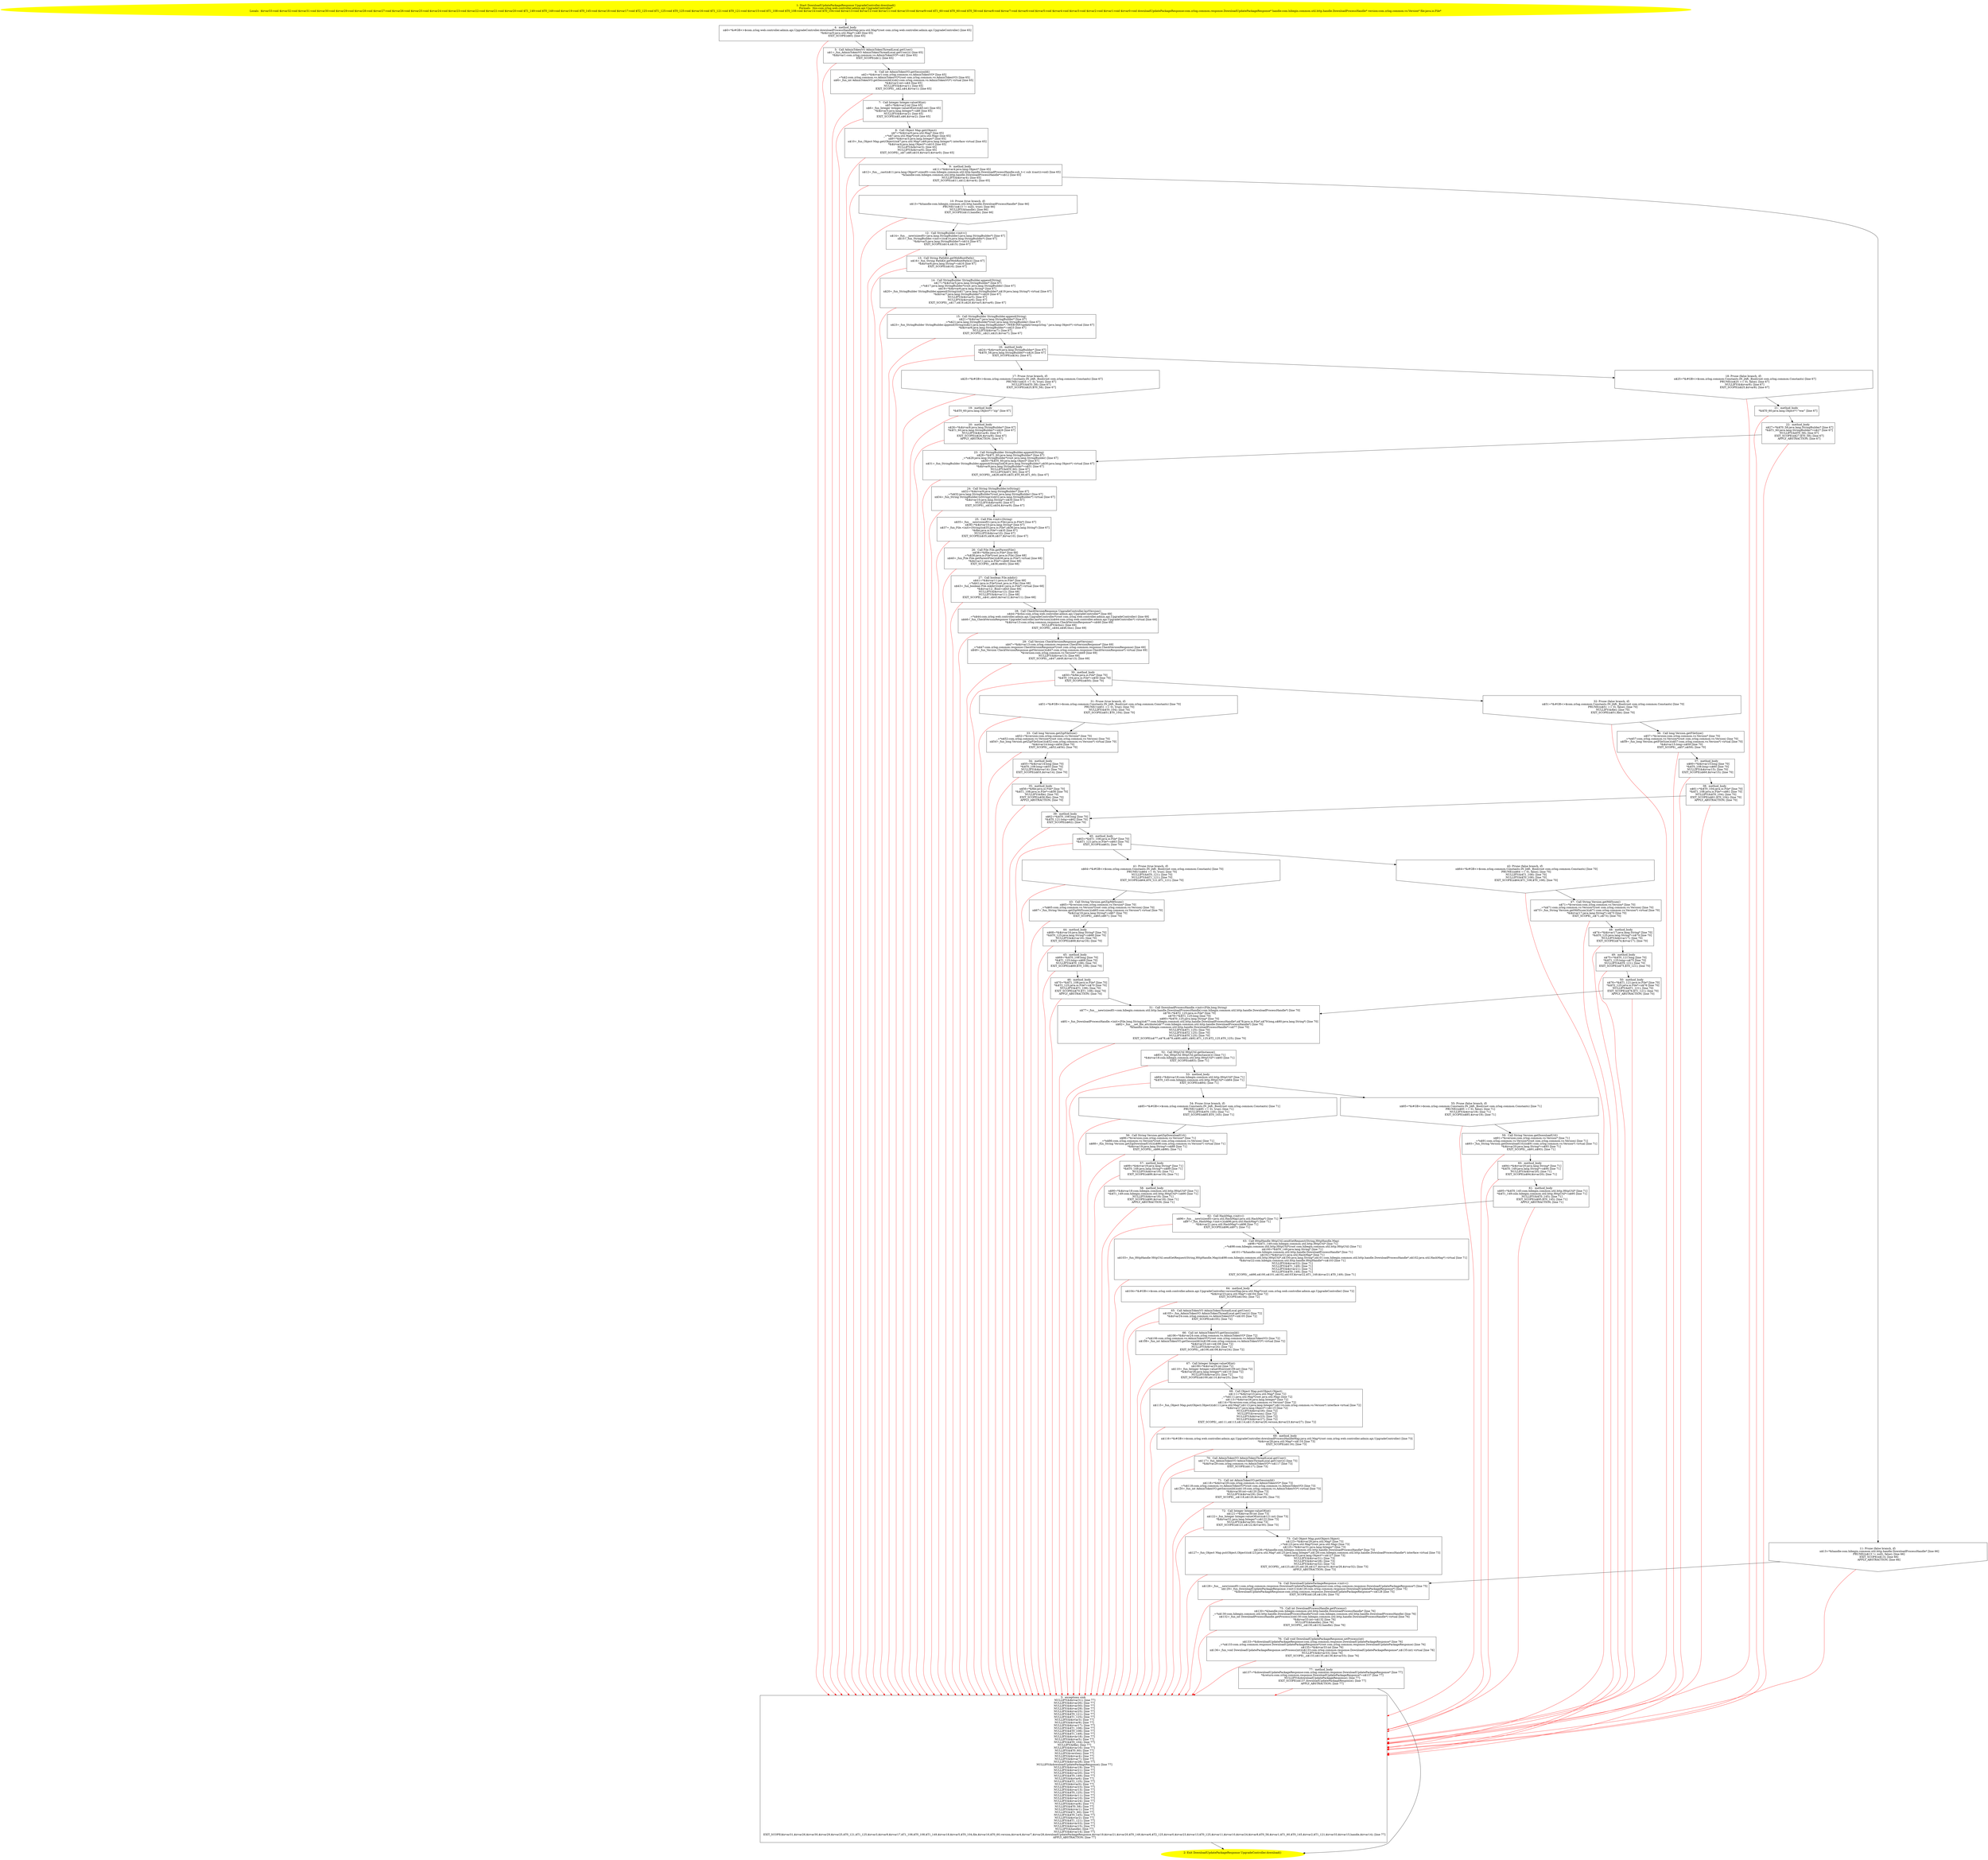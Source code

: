 /* @generated */
digraph cfg {
"com.zrlog.web.controller.admin.api.UpgradeController.download():com.zrlog.common.response.DownloadUp.4bc4a8e91805984db22239b07104a608_1" [label="1: Start DownloadUpdatePackageResponse UpgradeController.download()\nFormals:  this:com.zrlog.web.controller.admin.api.UpgradeController*\nLocals:  $irvar33:void $irvar32:void $irvar31:void $irvar30:void $irvar29:void $irvar28:void $irvar27:void $irvar26:void $irvar25:void $irvar24:void $irvar23:void $irvar22:void $irvar21:void $irvar20:void $T1_149:void $T0_149:void $irvar19:void $T0_145:void $irvar18:void $irvar17:void $T2_125:void $T1_125:void $T0_125:void $irvar16:void $T1_121:void $T0_121:void $irvar15:void $T1_108:void $T0_108:void $irvar14:void $T0_104:void $irvar13:void $irvar12:void $irvar11:void $irvar10:void $irvar9:void $T1_60:void $T0_60:void $T0_58:void $irvar8:void $irvar7:void $irvar6:void $irvar5:void $irvar4:void $irvar3:void $irvar2:void $irvar1:void $irvar0:void downloadUpdatePackageResponse:com.zrlog.common.response.DownloadUpdatePackageResponse* handle:com.hibegin.common.util.http.handle.DownloadProcessHandle* version:com.zrlog.common.vo.Version* file:java.io.File* \n  " color=yellow style=filled]
	

	 "com.zrlog.web.controller.admin.api.UpgradeController.download():com.zrlog.common.response.DownloadUp.4bc4a8e91805984db22239b07104a608_1" -> "com.zrlog.web.controller.admin.api.UpgradeController.download():com.zrlog.common.response.DownloadUp.4bc4a8e91805984db22239b07104a608_4" ;
"com.zrlog.web.controller.admin.api.UpgradeController.download():com.zrlog.common.response.DownloadUp.4bc4a8e91805984db22239b07104a608_2" [label="2: Exit DownloadUpdatePackageResponse UpgradeController.download() \n  " color=yellow style=filled]
	

"com.zrlog.web.controller.admin.api.UpgradeController.download():com.zrlog.common.response.DownloadUp.4bc4a8e91805984db22239b07104a608_3" [label="3:  exceptions sink \n   NULLIFY(&$irvar31); [line 77]\n  NULLIFY(&$irvar26); [line 77]\n  NULLIFY(&$irvar30); [line 77]\n  NULLIFY(&$irvar29); [line 77]\n  NULLIFY(&$irvar25); [line 77]\n  NULLIFY(&$T0_121); [line 77]\n  NULLIFY(&$T1_125); [line 77]\n  NULLIFY(&$irvar3); [line 77]\n  NULLIFY(&$irvar9); [line 77]\n  NULLIFY(&$irvar17); [line 77]\n  NULLIFY(&$T1_108); [line 77]\n  NULLIFY(&$T0_108); [line 77]\n  NULLIFY(&$T1_149); [line 77]\n  NULLIFY(&$irvar18); [line 77]\n  NULLIFY(&$irvar5); [line 77]\n  NULLIFY(&$T0_104); [line 77]\n  NULLIFY(&file); [line 77]\n  NULLIFY(&$irvar16); [line 77]\n  NULLIFY(&$T0_60); [line 77]\n  NULLIFY(&version); [line 77]\n  NULLIFY(&$irvar4); [line 77]\n  NULLIFY(&$irvar7); [line 77]\n  NULLIFY(&$irvar28); [line 77]\n  NULLIFY(&downloadUpdatePackageResponse); [line 77]\n  NULLIFY(&$irvar19); [line 77]\n  NULLIFY(&$irvar21); [line 77]\n  NULLIFY(&$irvar20); [line 77]\n  NULLIFY(&$T0_149); [line 77]\n  NULLIFY(&$irvar6); [line 77]\n  NULLIFY(&$T2_125); [line 77]\n  NULLIFY(&$irvar0); [line 77]\n  NULLIFY(&$irvar23); [line 77]\n  NULLIFY(&$irvar13); [line 77]\n  NULLIFY(&$T0_125); [line 77]\n  NULLIFY(&$irvar11); [line 77]\n  NULLIFY(&$irvar10); [line 77]\n  NULLIFY(&$irvar24); [line 77]\n  NULLIFY(&$irvar8); [line 77]\n  NULLIFY(&$T0_58); [line 77]\n  NULLIFY(&$irvar1); [line 77]\n  NULLIFY(&$T1_60); [line 77]\n  NULLIFY(&$T0_145); [line 77]\n  NULLIFY(&$irvar2); [line 77]\n  NULLIFY(&$T1_121); [line 77]\n  NULLIFY(&$irvar33); [line 77]\n  NULLIFY(&$irvar15); [line 77]\n  NULLIFY(&handle); [line 77]\n  NULLIFY(&$irvar14); [line 77]\n  EXIT_SCOPE($irvar31,$irvar26,$irvar30,$irvar29,$irvar25,$T0_121,$T1_125,$irvar3,$irvar9,$irvar17,$T1_108,$T0_108,$T1_149,$irvar18,$irvar5,$T0_104,file,$irvar16,$T0_60,version,$irvar4,$irvar7,$irvar28,downloadUpdatePackageResponse,$irvar19,$irvar21,$irvar20,$T0_149,$irvar6,$T2_125,$irvar0,$irvar23,$irvar13,$T0_125,$irvar11,$irvar10,$irvar24,$irvar8,$T0_58,$irvar1,$T1_60,$T0_145,$irvar2,$T1_121,$irvar33,$irvar15,handle,$irvar14); [line 77]\n  APPLY_ABSTRACTION; [line 77]\n " shape="box"]
	

	 "com.zrlog.web.controller.admin.api.UpgradeController.download():com.zrlog.common.response.DownloadUp.4bc4a8e91805984db22239b07104a608_3" -> "com.zrlog.web.controller.admin.api.UpgradeController.download():com.zrlog.common.response.DownloadUp.4bc4a8e91805984db22239b07104a608_2" ;
"com.zrlog.web.controller.admin.api.UpgradeController.download():com.zrlog.common.response.DownloadUp.4bc4a8e91805984db22239b07104a608_4" [label="4:  method_body \n   n$0=*&#GB<>$com.zrlog.web.controller.admin.api.UpgradeController.downloadProcessHandleMap:java.util.Map*(root com.zrlog.web.controller.admin.api.UpgradeController) [line 65]\n  *&$irvar0:java.util.Map*=n$0 [line 65]\n  EXIT_SCOPE(n$0); [line 65]\n " shape="box"]
	

	 "com.zrlog.web.controller.admin.api.UpgradeController.download():com.zrlog.common.response.DownloadUp.4bc4a8e91805984db22239b07104a608_4" -> "com.zrlog.web.controller.admin.api.UpgradeController.download():com.zrlog.common.response.DownloadUp.4bc4a8e91805984db22239b07104a608_5" ;
	 "com.zrlog.web.controller.admin.api.UpgradeController.download():com.zrlog.common.response.DownloadUp.4bc4a8e91805984db22239b07104a608_4" -> "com.zrlog.web.controller.admin.api.UpgradeController.download():com.zrlog.common.response.DownloadUp.4bc4a8e91805984db22239b07104a608_3" [color="red" ];
"com.zrlog.web.controller.admin.api.UpgradeController.download():com.zrlog.common.response.DownloadUp.4bc4a8e91805984db22239b07104a608_5" [label="5:  Call AdminTokenVO AdminTokenThreadLocal.getUser() \n   n$1=_fun_AdminTokenVO AdminTokenThreadLocal.getUser()() [line 65]\n  *&$irvar1:com.zrlog.common.vo.AdminTokenVO*=n$1 [line 65]\n  EXIT_SCOPE(n$1); [line 65]\n " shape="box"]
	

	 "com.zrlog.web.controller.admin.api.UpgradeController.download():com.zrlog.common.response.DownloadUp.4bc4a8e91805984db22239b07104a608_5" -> "com.zrlog.web.controller.admin.api.UpgradeController.download():com.zrlog.common.response.DownloadUp.4bc4a8e91805984db22239b07104a608_6" ;
	 "com.zrlog.web.controller.admin.api.UpgradeController.download():com.zrlog.common.response.DownloadUp.4bc4a8e91805984db22239b07104a608_5" -> "com.zrlog.web.controller.admin.api.UpgradeController.download():com.zrlog.common.response.DownloadUp.4bc4a8e91805984db22239b07104a608_3" [color="red" ];
"com.zrlog.web.controller.admin.api.UpgradeController.download():com.zrlog.common.response.DownloadUp.4bc4a8e91805984db22239b07104a608_6" [label="6:  Call int AdminTokenVO.getSessionId() \n   n$2=*&$irvar1:com.zrlog.common.vo.AdminTokenVO* [line 65]\n  _=*n$2:com.zrlog.common.vo.AdminTokenVO*(root com.zrlog.common.vo.AdminTokenVO) [line 65]\n  n$4=_fun_int AdminTokenVO.getSessionId()(n$2:com.zrlog.common.vo.AdminTokenVO*) virtual [line 65]\n  *&$irvar2:int=n$4 [line 65]\n  NULLIFY(&$irvar1); [line 65]\n  EXIT_SCOPE(_,n$2,n$4,$irvar1); [line 65]\n " shape="box"]
	

	 "com.zrlog.web.controller.admin.api.UpgradeController.download():com.zrlog.common.response.DownloadUp.4bc4a8e91805984db22239b07104a608_6" -> "com.zrlog.web.controller.admin.api.UpgradeController.download():com.zrlog.common.response.DownloadUp.4bc4a8e91805984db22239b07104a608_7" ;
	 "com.zrlog.web.controller.admin.api.UpgradeController.download():com.zrlog.common.response.DownloadUp.4bc4a8e91805984db22239b07104a608_6" -> "com.zrlog.web.controller.admin.api.UpgradeController.download():com.zrlog.common.response.DownloadUp.4bc4a8e91805984db22239b07104a608_3" [color="red" ];
"com.zrlog.web.controller.admin.api.UpgradeController.download():com.zrlog.common.response.DownloadUp.4bc4a8e91805984db22239b07104a608_7" [label="7:  Call Integer Integer.valueOf(int) \n   n$5=*&$irvar2:int [line 65]\n  n$6=_fun_Integer Integer.valueOf(int)(n$5:int) [line 65]\n  *&$irvar3:java.lang.Integer*=n$6 [line 65]\n  NULLIFY(&$irvar2); [line 65]\n  EXIT_SCOPE(n$5,n$6,$irvar2); [line 65]\n " shape="box"]
	

	 "com.zrlog.web.controller.admin.api.UpgradeController.download():com.zrlog.common.response.DownloadUp.4bc4a8e91805984db22239b07104a608_7" -> "com.zrlog.web.controller.admin.api.UpgradeController.download():com.zrlog.common.response.DownloadUp.4bc4a8e91805984db22239b07104a608_8" ;
	 "com.zrlog.web.controller.admin.api.UpgradeController.download():com.zrlog.common.response.DownloadUp.4bc4a8e91805984db22239b07104a608_7" -> "com.zrlog.web.controller.admin.api.UpgradeController.download():com.zrlog.common.response.DownloadUp.4bc4a8e91805984db22239b07104a608_3" [color="red" ];
"com.zrlog.web.controller.admin.api.UpgradeController.download():com.zrlog.common.response.DownloadUp.4bc4a8e91805984db22239b07104a608_8" [label="8:  Call Object Map.get(Object) \n   n$7=*&$irvar0:java.util.Map* [line 65]\n  _=*n$7:java.util.Map*(root java.util.Map) [line 65]\n  n$9=*&$irvar3:java.lang.Integer* [line 65]\n  n$10=_fun_Object Map.get(Object)(n$7:java.util.Map*,n$9:java.lang.Integer*) interface virtual [line 65]\n  *&$irvar4:java.lang.Object*=n$10 [line 65]\n  NULLIFY(&$irvar3); [line 65]\n  NULLIFY(&$irvar0); [line 65]\n  EXIT_SCOPE(_,n$7,n$9,n$10,$irvar3,$irvar0); [line 65]\n " shape="box"]
	

	 "com.zrlog.web.controller.admin.api.UpgradeController.download():com.zrlog.common.response.DownloadUp.4bc4a8e91805984db22239b07104a608_8" -> "com.zrlog.web.controller.admin.api.UpgradeController.download():com.zrlog.common.response.DownloadUp.4bc4a8e91805984db22239b07104a608_9" ;
	 "com.zrlog.web.controller.admin.api.UpgradeController.download():com.zrlog.common.response.DownloadUp.4bc4a8e91805984db22239b07104a608_8" -> "com.zrlog.web.controller.admin.api.UpgradeController.download():com.zrlog.common.response.DownloadUp.4bc4a8e91805984db22239b07104a608_3" [color="red" ];
"com.zrlog.web.controller.admin.api.UpgradeController.download():com.zrlog.common.response.DownloadUp.4bc4a8e91805984db22239b07104a608_9" [label="9:  method_body \n   n$11=*&$irvar4:java.lang.Object* [line 65]\n  n$12=_fun___cast(n$11:java.lang.Object*,sizeof(t=com.hibegin.common.util.http.handle.DownloadProcessHandle;sub_t=( sub )(cast)):void) [line 65]\n  *&handle:com.hibegin.common.util.http.handle.DownloadProcessHandle*=n$12 [line 65]\n  NULLIFY(&$irvar4); [line 65]\n  EXIT_SCOPE(n$11,n$12,$irvar4); [line 65]\n " shape="box"]
	

	 "com.zrlog.web.controller.admin.api.UpgradeController.download():com.zrlog.common.response.DownloadUp.4bc4a8e91805984db22239b07104a608_9" -> "com.zrlog.web.controller.admin.api.UpgradeController.download():com.zrlog.common.response.DownloadUp.4bc4a8e91805984db22239b07104a608_10" ;
	 "com.zrlog.web.controller.admin.api.UpgradeController.download():com.zrlog.common.response.DownloadUp.4bc4a8e91805984db22239b07104a608_9" -> "com.zrlog.web.controller.admin.api.UpgradeController.download():com.zrlog.common.response.DownloadUp.4bc4a8e91805984db22239b07104a608_11" ;
	 "com.zrlog.web.controller.admin.api.UpgradeController.download():com.zrlog.common.response.DownloadUp.4bc4a8e91805984db22239b07104a608_9" -> "com.zrlog.web.controller.admin.api.UpgradeController.download():com.zrlog.common.response.DownloadUp.4bc4a8e91805984db22239b07104a608_3" [color="red" ];
"com.zrlog.web.controller.admin.api.UpgradeController.download():com.zrlog.common.response.DownloadUp.4bc4a8e91805984db22239b07104a608_10" [label="10: Prune (true branch, if) \n   n$13=*&handle:com.hibegin.common.util.http.handle.DownloadProcessHandle* [line 66]\n  PRUNE(!(n$13 != null), true); [line 66]\n  NULLIFY(&handle); [line 66]\n  EXIT_SCOPE(n$13,handle); [line 66]\n " shape="invhouse"]
	

	 "com.zrlog.web.controller.admin.api.UpgradeController.download():com.zrlog.common.response.DownloadUp.4bc4a8e91805984db22239b07104a608_10" -> "com.zrlog.web.controller.admin.api.UpgradeController.download():com.zrlog.common.response.DownloadUp.4bc4a8e91805984db22239b07104a608_12" ;
	 "com.zrlog.web.controller.admin.api.UpgradeController.download():com.zrlog.common.response.DownloadUp.4bc4a8e91805984db22239b07104a608_10" -> "com.zrlog.web.controller.admin.api.UpgradeController.download():com.zrlog.common.response.DownloadUp.4bc4a8e91805984db22239b07104a608_3" [color="red" ];
"com.zrlog.web.controller.admin.api.UpgradeController.download():com.zrlog.common.response.DownloadUp.4bc4a8e91805984db22239b07104a608_11" [label="11: Prune (false branch, if) \n   n$13=*&handle:com.hibegin.common.util.http.handle.DownloadProcessHandle* [line 66]\n  PRUNE((n$13 != null), false); [line 66]\n  EXIT_SCOPE(n$13); [line 66]\n  APPLY_ABSTRACTION; [line 66]\n " shape="invhouse"]
	

	 "com.zrlog.web.controller.admin.api.UpgradeController.download():com.zrlog.common.response.DownloadUp.4bc4a8e91805984db22239b07104a608_11" -> "com.zrlog.web.controller.admin.api.UpgradeController.download():com.zrlog.common.response.DownloadUp.4bc4a8e91805984db22239b07104a608_74" ;
	 "com.zrlog.web.controller.admin.api.UpgradeController.download():com.zrlog.common.response.DownloadUp.4bc4a8e91805984db22239b07104a608_11" -> "com.zrlog.web.controller.admin.api.UpgradeController.download():com.zrlog.common.response.DownloadUp.4bc4a8e91805984db22239b07104a608_3" [color="red" ];
"com.zrlog.web.controller.admin.api.UpgradeController.download():com.zrlog.common.response.DownloadUp.4bc4a8e91805984db22239b07104a608_12" [label="12:  Call StringBuilder.<init>() \n   n$14=_fun___new(sizeof(t=java.lang.StringBuilder):java.lang.StringBuilder*) [line 67]\n  n$15=_fun_StringBuilder.<init>()(n$14:java.lang.StringBuilder*) [line 67]\n  *&$irvar5:java.lang.StringBuilder*=n$14 [line 67]\n  EXIT_SCOPE(n$14,n$15); [line 67]\n " shape="box"]
	

	 "com.zrlog.web.controller.admin.api.UpgradeController.download():com.zrlog.common.response.DownloadUp.4bc4a8e91805984db22239b07104a608_12" -> "com.zrlog.web.controller.admin.api.UpgradeController.download():com.zrlog.common.response.DownloadUp.4bc4a8e91805984db22239b07104a608_13" ;
	 "com.zrlog.web.controller.admin.api.UpgradeController.download():com.zrlog.common.response.DownloadUp.4bc4a8e91805984db22239b07104a608_12" -> "com.zrlog.web.controller.admin.api.UpgradeController.download():com.zrlog.common.response.DownloadUp.4bc4a8e91805984db22239b07104a608_3" [color="red" ];
"com.zrlog.web.controller.admin.api.UpgradeController.download():com.zrlog.common.response.DownloadUp.4bc4a8e91805984db22239b07104a608_13" [label="13:  Call String PathKit.getWebRootPath() \n   n$16=_fun_String PathKit.getWebRootPath()() [line 67]\n  *&$irvar6:java.lang.String*=n$16 [line 67]\n  EXIT_SCOPE(n$16); [line 67]\n " shape="box"]
	

	 "com.zrlog.web.controller.admin.api.UpgradeController.download():com.zrlog.common.response.DownloadUp.4bc4a8e91805984db22239b07104a608_13" -> "com.zrlog.web.controller.admin.api.UpgradeController.download():com.zrlog.common.response.DownloadUp.4bc4a8e91805984db22239b07104a608_14" ;
	 "com.zrlog.web.controller.admin.api.UpgradeController.download():com.zrlog.common.response.DownloadUp.4bc4a8e91805984db22239b07104a608_13" -> "com.zrlog.web.controller.admin.api.UpgradeController.download():com.zrlog.common.response.DownloadUp.4bc4a8e91805984db22239b07104a608_3" [color="red" ];
"com.zrlog.web.controller.admin.api.UpgradeController.download():com.zrlog.common.response.DownloadUp.4bc4a8e91805984db22239b07104a608_14" [label="14:  Call StringBuilder StringBuilder.append(String) \n   n$17=*&$irvar5:java.lang.StringBuilder* [line 67]\n  _=*n$17:java.lang.StringBuilder*(root java.lang.StringBuilder) [line 67]\n  n$19=*&$irvar6:java.lang.String* [line 67]\n  n$20=_fun_StringBuilder StringBuilder.append(String)(n$17:java.lang.StringBuilder*,n$19:java.lang.String*) virtual [line 67]\n  *&$irvar7:java.lang.StringBuilder*=n$20 [line 67]\n  NULLIFY(&$irvar5); [line 67]\n  NULLIFY(&$irvar6); [line 67]\n  EXIT_SCOPE(_,n$17,n$19,n$20,$irvar5,$irvar6); [line 67]\n " shape="box"]
	

	 "com.zrlog.web.controller.admin.api.UpgradeController.download():com.zrlog.common.response.DownloadUp.4bc4a8e91805984db22239b07104a608_14" -> "com.zrlog.web.controller.admin.api.UpgradeController.download():com.zrlog.common.response.DownloadUp.4bc4a8e91805984db22239b07104a608_15" ;
	 "com.zrlog.web.controller.admin.api.UpgradeController.download():com.zrlog.common.response.DownloadUp.4bc4a8e91805984db22239b07104a608_14" -> "com.zrlog.web.controller.admin.api.UpgradeController.download():com.zrlog.common.response.DownloadUp.4bc4a8e91805984db22239b07104a608_3" [color="red" ];
"com.zrlog.web.controller.admin.api.UpgradeController.download():com.zrlog.common.response.DownloadUp.4bc4a8e91805984db22239b07104a608_15" [label="15:  Call StringBuilder StringBuilder.append(String) \n   n$21=*&$irvar7:java.lang.StringBuilder* [line 67]\n  _=*n$21:java.lang.StringBuilder*(root java.lang.StringBuilder) [line 67]\n  n$23=_fun_StringBuilder StringBuilder.append(String)(n$21:java.lang.StringBuilder*,\"/WEB-INF/update-temp/zrlog.\":java.lang.Object*) virtual [line 67]\n  *&$irvar8:java.lang.StringBuilder*=n$23 [line 67]\n  NULLIFY(&$irvar7); [line 67]\n  EXIT_SCOPE(_,n$21,n$23,$irvar7); [line 67]\n " shape="box"]
	

	 "com.zrlog.web.controller.admin.api.UpgradeController.download():com.zrlog.common.response.DownloadUp.4bc4a8e91805984db22239b07104a608_15" -> "com.zrlog.web.controller.admin.api.UpgradeController.download():com.zrlog.common.response.DownloadUp.4bc4a8e91805984db22239b07104a608_16" ;
	 "com.zrlog.web.controller.admin.api.UpgradeController.download():com.zrlog.common.response.DownloadUp.4bc4a8e91805984db22239b07104a608_15" -> "com.zrlog.web.controller.admin.api.UpgradeController.download():com.zrlog.common.response.DownloadUp.4bc4a8e91805984db22239b07104a608_3" [color="red" ];
"com.zrlog.web.controller.admin.api.UpgradeController.download():com.zrlog.common.response.DownloadUp.4bc4a8e91805984db22239b07104a608_16" [label="16:  method_body \n   n$24=*&$irvar8:java.lang.StringBuilder* [line 67]\n  *&$T0_58:java.lang.StringBuilder*=n$24 [line 67]\n  EXIT_SCOPE(n$24); [line 67]\n " shape="box"]
	

	 "com.zrlog.web.controller.admin.api.UpgradeController.download():com.zrlog.common.response.DownloadUp.4bc4a8e91805984db22239b07104a608_16" -> "com.zrlog.web.controller.admin.api.UpgradeController.download():com.zrlog.common.response.DownloadUp.4bc4a8e91805984db22239b07104a608_17" ;
	 "com.zrlog.web.controller.admin.api.UpgradeController.download():com.zrlog.common.response.DownloadUp.4bc4a8e91805984db22239b07104a608_16" -> "com.zrlog.web.controller.admin.api.UpgradeController.download():com.zrlog.common.response.DownloadUp.4bc4a8e91805984db22239b07104a608_18" ;
	 "com.zrlog.web.controller.admin.api.UpgradeController.download():com.zrlog.common.response.DownloadUp.4bc4a8e91805984db22239b07104a608_16" -> "com.zrlog.web.controller.admin.api.UpgradeController.download():com.zrlog.common.response.DownloadUp.4bc4a8e91805984db22239b07104a608_3" [color="red" ];
"com.zrlog.web.controller.admin.api.UpgradeController.download():com.zrlog.common.response.DownloadUp.4bc4a8e91805984db22239b07104a608_17" [label="17: Prune (true branch, if) \n   n$25=*&#GB<>$com.zrlog.common.Constants.IN_JAR:_Bool(root com.zrlog.common.Constants) [line 67]\n  PRUNE(!(n$25 == 0), true); [line 67]\n  NULLIFY(&$T0_58); [line 67]\n  EXIT_SCOPE(n$25,$T0_58); [line 67]\n " shape="invhouse"]
	

	 "com.zrlog.web.controller.admin.api.UpgradeController.download():com.zrlog.common.response.DownloadUp.4bc4a8e91805984db22239b07104a608_17" -> "com.zrlog.web.controller.admin.api.UpgradeController.download():com.zrlog.common.response.DownloadUp.4bc4a8e91805984db22239b07104a608_19" ;
	 "com.zrlog.web.controller.admin.api.UpgradeController.download():com.zrlog.common.response.DownloadUp.4bc4a8e91805984db22239b07104a608_17" -> "com.zrlog.web.controller.admin.api.UpgradeController.download():com.zrlog.common.response.DownloadUp.4bc4a8e91805984db22239b07104a608_3" [color="red" ];
"com.zrlog.web.controller.admin.api.UpgradeController.download():com.zrlog.common.response.DownloadUp.4bc4a8e91805984db22239b07104a608_18" [label="18: Prune (false branch, if) \n   n$25=*&#GB<>$com.zrlog.common.Constants.IN_JAR:_Bool(root com.zrlog.common.Constants) [line 67]\n  PRUNE((n$25 == 0), false); [line 67]\n  NULLIFY(&$irvar8); [line 67]\n  EXIT_SCOPE(n$25,$irvar8); [line 67]\n " shape="invhouse"]
	

	 "com.zrlog.web.controller.admin.api.UpgradeController.download():com.zrlog.common.response.DownloadUp.4bc4a8e91805984db22239b07104a608_18" -> "com.zrlog.web.controller.admin.api.UpgradeController.download():com.zrlog.common.response.DownloadUp.4bc4a8e91805984db22239b07104a608_21" ;
	 "com.zrlog.web.controller.admin.api.UpgradeController.download():com.zrlog.common.response.DownloadUp.4bc4a8e91805984db22239b07104a608_18" -> "com.zrlog.web.controller.admin.api.UpgradeController.download():com.zrlog.common.response.DownloadUp.4bc4a8e91805984db22239b07104a608_3" [color="red" ];
"com.zrlog.web.controller.admin.api.UpgradeController.download():com.zrlog.common.response.DownloadUp.4bc4a8e91805984db22239b07104a608_19" [label="19:  method_body \n   *&$T0_60:java.lang.Object*=\"zip\" [line 67]\n " shape="box"]
	

	 "com.zrlog.web.controller.admin.api.UpgradeController.download():com.zrlog.common.response.DownloadUp.4bc4a8e91805984db22239b07104a608_19" -> "com.zrlog.web.controller.admin.api.UpgradeController.download():com.zrlog.common.response.DownloadUp.4bc4a8e91805984db22239b07104a608_20" ;
	 "com.zrlog.web.controller.admin.api.UpgradeController.download():com.zrlog.common.response.DownloadUp.4bc4a8e91805984db22239b07104a608_19" -> "com.zrlog.web.controller.admin.api.UpgradeController.download():com.zrlog.common.response.DownloadUp.4bc4a8e91805984db22239b07104a608_3" [color="red" ];
"com.zrlog.web.controller.admin.api.UpgradeController.download():com.zrlog.common.response.DownloadUp.4bc4a8e91805984db22239b07104a608_20" [label="20:  method_body \n   n$26=*&$irvar8:java.lang.StringBuilder* [line 67]\n  *&$T1_60:java.lang.StringBuilder*=n$26 [line 67]\n  NULLIFY(&$irvar8); [line 67]\n  EXIT_SCOPE(n$26,$irvar8); [line 67]\n  APPLY_ABSTRACTION; [line 67]\n " shape="box"]
	

	 "com.zrlog.web.controller.admin.api.UpgradeController.download():com.zrlog.common.response.DownloadUp.4bc4a8e91805984db22239b07104a608_20" -> "com.zrlog.web.controller.admin.api.UpgradeController.download():com.zrlog.common.response.DownloadUp.4bc4a8e91805984db22239b07104a608_23" ;
	 "com.zrlog.web.controller.admin.api.UpgradeController.download():com.zrlog.common.response.DownloadUp.4bc4a8e91805984db22239b07104a608_20" -> "com.zrlog.web.controller.admin.api.UpgradeController.download():com.zrlog.common.response.DownloadUp.4bc4a8e91805984db22239b07104a608_3" [color="red" ];
"com.zrlog.web.controller.admin.api.UpgradeController.download():com.zrlog.common.response.DownloadUp.4bc4a8e91805984db22239b07104a608_21" [label="21:  method_body \n   *&$T0_60:java.lang.Object*=\"war\" [line 67]\n " shape="box"]
	

	 "com.zrlog.web.controller.admin.api.UpgradeController.download():com.zrlog.common.response.DownloadUp.4bc4a8e91805984db22239b07104a608_21" -> "com.zrlog.web.controller.admin.api.UpgradeController.download():com.zrlog.common.response.DownloadUp.4bc4a8e91805984db22239b07104a608_22" ;
	 "com.zrlog.web.controller.admin.api.UpgradeController.download():com.zrlog.common.response.DownloadUp.4bc4a8e91805984db22239b07104a608_21" -> "com.zrlog.web.controller.admin.api.UpgradeController.download():com.zrlog.common.response.DownloadUp.4bc4a8e91805984db22239b07104a608_3" [color="red" ];
"com.zrlog.web.controller.admin.api.UpgradeController.download():com.zrlog.common.response.DownloadUp.4bc4a8e91805984db22239b07104a608_22" [label="22:  method_body \n   n$27=*&$T0_58:java.lang.StringBuilder* [line 67]\n  *&$T1_60:java.lang.StringBuilder*=n$27 [line 67]\n  NULLIFY(&$T0_58); [line 67]\n  EXIT_SCOPE(n$27,$T0_58); [line 67]\n  APPLY_ABSTRACTION; [line 67]\n " shape="box"]
	

	 "com.zrlog.web.controller.admin.api.UpgradeController.download():com.zrlog.common.response.DownloadUp.4bc4a8e91805984db22239b07104a608_22" -> "com.zrlog.web.controller.admin.api.UpgradeController.download():com.zrlog.common.response.DownloadUp.4bc4a8e91805984db22239b07104a608_23" ;
	 "com.zrlog.web.controller.admin.api.UpgradeController.download():com.zrlog.common.response.DownloadUp.4bc4a8e91805984db22239b07104a608_22" -> "com.zrlog.web.controller.admin.api.UpgradeController.download():com.zrlog.common.response.DownloadUp.4bc4a8e91805984db22239b07104a608_3" [color="red" ];
"com.zrlog.web.controller.admin.api.UpgradeController.download():com.zrlog.common.response.DownloadUp.4bc4a8e91805984db22239b07104a608_23" [label="23:  Call StringBuilder StringBuilder.append(String) \n   n$28=*&$T1_60:java.lang.StringBuilder* [line 67]\n  _=*n$28:java.lang.StringBuilder*(root java.lang.StringBuilder) [line 67]\n  n$30=*&$T0_60:java.lang.Object* [line 67]\n  n$31=_fun_StringBuilder StringBuilder.append(String)(n$28:java.lang.StringBuilder*,n$30:java.lang.Object*) virtual [line 67]\n  *&$irvar9:java.lang.StringBuilder*=n$31 [line 67]\n  NULLIFY(&$T0_60); [line 67]\n  NULLIFY(&$T1_60); [line 67]\n  EXIT_SCOPE(_,n$28,n$30,n$31,$T0_60,$T1_60); [line 67]\n " shape="box"]
	

	 "com.zrlog.web.controller.admin.api.UpgradeController.download():com.zrlog.common.response.DownloadUp.4bc4a8e91805984db22239b07104a608_23" -> "com.zrlog.web.controller.admin.api.UpgradeController.download():com.zrlog.common.response.DownloadUp.4bc4a8e91805984db22239b07104a608_24" ;
	 "com.zrlog.web.controller.admin.api.UpgradeController.download():com.zrlog.common.response.DownloadUp.4bc4a8e91805984db22239b07104a608_23" -> "com.zrlog.web.controller.admin.api.UpgradeController.download():com.zrlog.common.response.DownloadUp.4bc4a8e91805984db22239b07104a608_3" [color="red" ];
"com.zrlog.web.controller.admin.api.UpgradeController.download():com.zrlog.common.response.DownloadUp.4bc4a8e91805984db22239b07104a608_24" [label="24:  Call String StringBuilder.toString() \n   n$32=*&$irvar9:java.lang.StringBuilder* [line 67]\n  _=*n$32:java.lang.StringBuilder*(root java.lang.StringBuilder) [line 67]\n  n$34=_fun_String StringBuilder.toString()(n$32:java.lang.StringBuilder*) virtual [line 67]\n  *&$irvar10:java.lang.String*=n$34 [line 67]\n  NULLIFY(&$irvar9); [line 67]\n  EXIT_SCOPE(_,n$32,n$34,$irvar9); [line 67]\n " shape="box"]
	

	 "com.zrlog.web.controller.admin.api.UpgradeController.download():com.zrlog.common.response.DownloadUp.4bc4a8e91805984db22239b07104a608_24" -> "com.zrlog.web.controller.admin.api.UpgradeController.download():com.zrlog.common.response.DownloadUp.4bc4a8e91805984db22239b07104a608_25" ;
	 "com.zrlog.web.controller.admin.api.UpgradeController.download():com.zrlog.common.response.DownloadUp.4bc4a8e91805984db22239b07104a608_24" -> "com.zrlog.web.controller.admin.api.UpgradeController.download():com.zrlog.common.response.DownloadUp.4bc4a8e91805984db22239b07104a608_3" [color="red" ];
"com.zrlog.web.controller.admin.api.UpgradeController.download():com.zrlog.common.response.DownloadUp.4bc4a8e91805984db22239b07104a608_25" [label="25:  Call File.<init>(String) \n   n$35=_fun___new(sizeof(t=java.io.File):java.io.File*) [line 67]\n  n$36=*&$irvar10:java.lang.String* [line 67]\n  n$37=_fun_File.<init>(String)(n$35:java.io.File*,n$36:java.lang.String*) [line 67]\n  *&file:java.io.File*=n$35 [line 67]\n  NULLIFY(&$irvar10); [line 67]\n  EXIT_SCOPE(n$35,n$36,n$37,$irvar10); [line 67]\n " shape="box"]
	

	 "com.zrlog.web.controller.admin.api.UpgradeController.download():com.zrlog.common.response.DownloadUp.4bc4a8e91805984db22239b07104a608_25" -> "com.zrlog.web.controller.admin.api.UpgradeController.download():com.zrlog.common.response.DownloadUp.4bc4a8e91805984db22239b07104a608_26" ;
	 "com.zrlog.web.controller.admin.api.UpgradeController.download():com.zrlog.common.response.DownloadUp.4bc4a8e91805984db22239b07104a608_25" -> "com.zrlog.web.controller.admin.api.UpgradeController.download():com.zrlog.common.response.DownloadUp.4bc4a8e91805984db22239b07104a608_3" [color="red" ];
"com.zrlog.web.controller.admin.api.UpgradeController.download():com.zrlog.common.response.DownloadUp.4bc4a8e91805984db22239b07104a608_26" [label="26:  Call File File.getParentFile() \n   n$38=*&file:java.io.File* [line 68]\n  _=*n$38:java.io.File*(root java.io.File) [line 68]\n  n$40=_fun_File File.getParentFile()(n$38:java.io.File*) virtual [line 68]\n  *&$irvar11:java.io.File*=n$40 [line 68]\n  EXIT_SCOPE(_,n$38,n$40); [line 68]\n " shape="box"]
	

	 "com.zrlog.web.controller.admin.api.UpgradeController.download():com.zrlog.common.response.DownloadUp.4bc4a8e91805984db22239b07104a608_26" -> "com.zrlog.web.controller.admin.api.UpgradeController.download():com.zrlog.common.response.DownloadUp.4bc4a8e91805984db22239b07104a608_27" ;
	 "com.zrlog.web.controller.admin.api.UpgradeController.download():com.zrlog.common.response.DownloadUp.4bc4a8e91805984db22239b07104a608_26" -> "com.zrlog.web.controller.admin.api.UpgradeController.download():com.zrlog.common.response.DownloadUp.4bc4a8e91805984db22239b07104a608_3" [color="red" ];
"com.zrlog.web.controller.admin.api.UpgradeController.download():com.zrlog.common.response.DownloadUp.4bc4a8e91805984db22239b07104a608_27" [label="27:  Call boolean File.mkdir() \n   n$41=*&$irvar11:java.io.File* [line 68]\n  _=*n$41:java.io.File*(root java.io.File) [line 68]\n  n$43=_fun_boolean File.mkdir()(n$41:java.io.File*) virtual [line 68]\n  *&$irvar12:_Bool=n$43 [line 68]\n  NULLIFY(&$irvar12); [line 68]\n  NULLIFY(&$irvar11); [line 68]\n  EXIT_SCOPE(_,n$41,n$43,$irvar12,$irvar11); [line 68]\n " shape="box"]
	

	 "com.zrlog.web.controller.admin.api.UpgradeController.download():com.zrlog.common.response.DownloadUp.4bc4a8e91805984db22239b07104a608_27" -> "com.zrlog.web.controller.admin.api.UpgradeController.download():com.zrlog.common.response.DownloadUp.4bc4a8e91805984db22239b07104a608_28" ;
	 "com.zrlog.web.controller.admin.api.UpgradeController.download():com.zrlog.common.response.DownloadUp.4bc4a8e91805984db22239b07104a608_27" -> "com.zrlog.web.controller.admin.api.UpgradeController.download():com.zrlog.common.response.DownloadUp.4bc4a8e91805984db22239b07104a608_3" [color="red" ];
"com.zrlog.web.controller.admin.api.UpgradeController.download():com.zrlog.common.response.DownloadUp.4bc4a8e91805984db22239b07104a608_28" [label="28:  Call CheckVersionResponse UpgradeController.lastVersion() \n   n$44=*&this:com.zrlog.web.controller.admin.api.UpgradeController* [line 69]\n  _=*n$44:com.zrlog.web.controller.admin.api.UpgradeController*(root com.zrlog.web.controller.admin.api.UpgradeController) [line 69]\n  n$46=_fun_CheckVersionResponse UpgradeController.lastVersion()(n$44:com.zrlog.web.controller.admin.api.UpgradeController*) virtual [line 69]\n  *&$irvar13:com.zrlog.common.response.CheckVersionResponse*=n$46 [line 69]\n  NULLIFY(&this); [line 69]\n  EXIT_SCOPE(_,n$44,n$46,this); [line 69]\n " shape="box"]
	

	 "com.zrlog.web.controller.admin.api.UpgradeController.download():com.zrlog.common.response.DownloadUp.4bc4a8e91805984db22239b07104a608_28" -> "com.zrlog.web.controller.admin.api.UpgradeController.download():com.zrlog.common.response.DownloadUp.4bc4a8e91805984db22239b07104a608_29" ;
	 "com.zrlog.web.controller.admin.api.UpgradeController.download():com.zrlog.common.response.DownloadUp.4bc4a8e91805984db22239b07104a608_28" -> "com.zrlog.web.controller.admin.api.UpgradeController.download():com.zrlog.common.response.DownloadUp.4bc4a8e91805984db22239b07104a608_3" [color="red" ];
"com.zrlog.web.controller.admin.api.UpgradeController.download():com.zrlog.common.response.DownloadUp.4bc4a8e91805984db22239b07104a608_29" [label="29:  Call Version CheckVersionResponse.getVersion() \n   n$47=*&$irvar13:com.zrlog.common.response.CheckVersionResponse* [line 69]\n  _=*n$47:com.zrlog.common.response.CheckVersionResponse*(root com.zrlog.common.response.CheckVersionResponse) [line 69]\n  n$49=_fun_Version CheckVersionResponse.getVersion()(n$47:com.zrlog.common.response.CheckVersionResponse*) virtual [line 69]\n  *&version:com.zrlog.common.vo.Version*=n$49 [line 69]\n  NULLIFY(&$irvar13); [line 69]\n  EXIT_SCOPE(_,n$47,n$49,$irvar13); [line 69]\n " shape="box"]
	

	 "com.zrlog.web.controller.admin.api.UpgradeController.download():com.zrlog.common.response.DownloadUp.4bc4a8e91805984db22239b07104a608_29" -> "com.zrlog.web.controller.admin.api.UpgradeController.download():com.zrlog.common.response.DownloadUp.4bc4a8e91805984db22239b07104a608_30" ;
	 "com.zrlog.web.controller.admin.api.UpgradeController.download():com.zrlog.common.response.DownloadUp.4bc4a8e91805984db22239b07104a608_29" -> "com.zrlog.web.controller.admin.api.UpgradeController.download():com.zrlog.common.response.DownloadUp.4bc4a8e91805984db22239b07104a608_3" [color="red" ];
"com.zrlog.web.controller.admin.api.UpgradeController.download():com.zrlog.common.response.DownloadUp.4bc4a8e91805984db22239b07104a608_30" [label="30:  method_body \n   n$50=*&file:java.io.File* [line 70]\n  *&$T0_104:java.io.File*=n$50 [line 70]\n  EXIT_SCOPE(n$50); [line 70]\n " shape="box"]
	

	 "com.zrlog.web.controller.admin.api.UpgradeController.download():com.zrlog.common.response.DownloadUp.4bc4a8e91805984db22239b07104a608_30" -> "com.zrlog.web.controller.admin.api.UpgradeController.download():com.zrlog.common.response.DownloadUp.4bc4a8e91805984db22239b07104a608_31" ;
	 "com.zrlog.web.controller.admin.api.UpgradeController.download():com.zrlog.common.response.DownloadUp.4bc4a8e91805984db22239b07104a608_30" -> "com.zrlog.web.controller.admin.api.UpgradeController.download():com.zrlog.common.response.DownloadUp.4bc4a8e91805984db22239b07104a608_32" ;
	 "com.zrlog.web.controller.admin.api.UpgradeController.download():com.zrlog.common.response.DownloadUp.4bc4a8e91805984db22239b07104a608_30" -> "com.zrlog.web.controller.admin.api.UpgradeController.download():com.zrlog.common.response.DownloadUp.4bc4a8e91805984db22239b07104a608_3" [color="red" ];
"com.zrlog.web.controller.admin.api.UpgradeController.download():com.zrlog.common.response.DownloadUp.4bc4a8e91805984db22239b07104a608_31" [label="31: Prune (true branch, if) \n   n$51=*&#GB<>$com.zrlog.common.Constants.IN_JAR:_Bool(root com.zrlog.common.Constants) [line 70]\n  PRUNE(!(n$51 == 0), true); [line 70]\n  NULLIFY(&$T0_104); [line 70]\n  EXIT_SCOPE(n$51,$T0_104); [line 70]\n " shape="invhouse"]
	

	 "com.zrlog.web.controller.admin.api.UpgradeController.download():com.zrlog.common.response.DownloadUp.4bc4a8e91805984db22239b07104a608_31" -> "com.zrlog.web.controller.admin.api.UpgradeController.download():com.zrlog.common.response.DownloadUp.4bc4a8e91805984db22239b07104a608_33" ;
	 "com.zrlog.web.controller.admin.api.UpgradeController.download():com.zrlog.common.response.DownloadUp.4bc4a8e91805984db22239b07104a608_31" -> "com.zrlog.web.controller.admin.api.UpgradeController.download():com.zrlog.common.response.DownloadUp.4bc4a8e91805984db22239b07104a608_3" [color="red" ];
"com.zrlog.web.controller.admin.api.UpgradeController.download():com.zrlog.common.response.DownloadUp.4bc4a8e91805984db22239b07104a608_32" [label="32: Prune (false branch, if) \n   n$51=*&#GB<>$com.zrlog.common.Constants.IN_JAR:_Bool(root com.zrlog.common.Constants) [line 70]\n  PRUNE((n$51 == 0), false); [line 70]\n  NULLIFY(&file); [line 70]\n  EXIT_SCOPE(n$51,file); [line 70]\n " shape="invhouse"]
	

	 "com.zrlog.web.controller.admin.api.UpgradeController.download():com.zrlog.common.response.DownloadUp.4bc4a8e91805984db22239b07104a608_32" -> "com.zrlog.web.controller.admin.api.UpgradeController.download():com.zrlog.common.response.DownloadUp.4bc4a8e91805984db22239b07104a608_36" ;
	 "com.zrlog.web.controller.admin.api.UpgradeController.download():com.zrlog.common.response.DownloadUp.4bc4a8e91805984db22239b07104a608_32" -> "com.zrlog.web.controller.admin.api.UpgradeController.download():com.zrlog.common.response.DownloadUp.4bc4a8e91805984db22239b07104a608_3" [color="red" ];
"com.zrlog.web.controller.admin.api.UpgradeController.download():com.zrlog.common.response.DownloadUp.4bc4a8e91805984db22239b07104a608_33" [label="33:  Call long Version.getZipFileSize() \n   n$52=*&version:com.zrlog.common.vo.Version* [line 70]\n  _=*n$52:com.zrlog.common.vo.Version*(root com.zrlog.common.vo.Version) [line 70]\n  n$54=_fun_long Version.getZipFileSize()(n$52:com.zrlog.common.vo.Version*) virtual [line 70]\n  *&$irvar14:long=n$54 [line 70]\n  EXIT_SCOPE(_,n$52,n$54); [line 70]\n " shape="box"]
	

	 "com.zrlog.web.controller.admin.api.UpgradeController.download():com.zrlog.common.response.DownloadUp.4bc4a8e91805984db22239b07104a608_33" -> "com.zrlog.web.controller.admin.api.UpgradeController.download():com.zrlog.common.response.DownloadUp.4bc4a8e91805984db22239b07104a608_34" ;
	 "com.zrlog.web.controller.admin.api.UpgradeController.download():com.zrlog.common.response.DownloadUp.4bc4a8e91805984db22239b07104a608_33" -> "com.zrlog.web.controller.admin.api.UpgradeController.download():com.zrlog.common.response.DownloadUp.4bc4a8e91805984db22239b07104a608_3" [color="red" ];
"com.zrlog.web.controller.admin.api.UpgradeController.download():com.zrlog.common.response.DownloadUp.4bc4a8e91805984db22239b07104a608_34" [label="34:  method_body \n   n$55=*&$irvar14:long [line 70]\n  *&$T0_108:long=n$55 [line 70]\n  NULLIFY(&$irvar14); [line 70]\n  EXIT_SCOPE(n$55,$irvar14); [line 70]\n " shape="box"]
	

	 "com.zrlog.web.controller.admin.api.UpgradeController.download():com.zrlog.common.response.DownloadUp.4bc4a8e91805984db22239b07104a608_34" -> "com.zrlog.web.controller.admin.api.UpgradeController.download():com.zrlog.common.response.DownloadUp.4bc4a8e91805984db22239b07104a608_35" ;
	 "com.zrlog.web.controller.admin.api.UpgradeController.download():com.zrlog.common.response.DownloadUp.4bc4a8e91805984db22239b07104a608_34" -> "com.zrlog.web.controller.admin.api.UpgradeController.download():com.zrlog.common.response.DownloadUp.4bc4a8e91805984db22239b07104a608_3" [color="red" ];
"com.zrlog.web.controller.admin.api.UpgradeController.download():com.zrlog.common.response.DownloadUp.4bc4a8e91805984db22239b07104a608_35" [label="35:  method_body \n   n$56=*&file:java.io.File* [line 70]\n  *&$T1_108:java.io.File*=n$56 [line 70]\n  NULLIFY(&file); [line 70]\n  EXIT_SCOPE(n$56,file); [line 70]\n  APPLY_ABSTRACTION; [line 70]\n " shape="box"]
	

	 "com.zrlog.web.controller.admin.api.UpgradeController.download():com.zrlog.common.response.DownloadUp.4bc4a8e91805984db22239b07104a608_35" -> "com.zrlog.web.controller.admin.api.UpgradeController.download():com.zrlog.common.response.DownloadUp.4bc4a8e91805984db22239b07104a608_39" ;
	 "com.zrlog.web.controller.admin.api.UpgradeController.download():com.zrlog.common.response.DownloadUp.4bc4a8e91805984db22239b07104a608_35" -> "com.zrlog.web.controller.admin.api.UpgradeController.download():com.zrlog.common.response.DownloadUp.4bc4a8e91805984db22239b07104a608_3" [color="red" ];
"com.zrlog.web.controller.admin.api.UpgradeController.download():com.zrlog.common.response.DownloadUp.4bc4a8e91805984db22239b07104a608_36" [label="36:  Call long Version.getFileSize() \n   n$57=*&version:com.zrlog.common.vo.Version* [line 70]\n  _=*n$57:com.zrlog.common.vo.Version*(root com.zrlog.common.vo.Version) [line 70]\n  n$59=_fun_long Version.getFileSize()(n$57:com.zrlog.common.vo.Version*) virtual [line 70]\n  *&$irvar15:long=n$59 [line 70]\n  EXIT_SCOPE(_,n$57,n$59); [line 70]\n " shape="box"]
	

	 "com.zrlog.web.controller.admin.api.UpgradeController.download():com.zrlog.common.response.DownloadUp.4bc4a8e91805984db22239b07104a608_36" -> "com.zrlog.web.controller.admin.api.UpgradeController.download():com.zrlog.common.response.DownloadUp.4bc4a8e91805984db22239b07104a608_37" ;
	 "com.zrlog.web.controller.admin.api.UpgradeController.download():com.zrlog.common.response.DownloadUp.4bc4a8e91805984db22239b07104a608_36" -> "com.zrlog.web.controller.admin.api.UpgradeController.download():com.zrlog.common.response.DownloadUp.4bc4a8e91805984db22239b07104a608_3" [color="red" ];
"com.zrlog.web.controller.admin.api.UpgradeController.download():com.zrlog.common.response.DownloadUp.4bc4a8e91805984db22239b07104a608_37" [label="37:  method_body \n   n$60=*&$irvar15:long [line 70]\n  *&$T0_108:long=n$60 [line 70]\n  NULLIFY(&$irvar15); [line 70]\n  EXIT_SCOPE(n$60,$irvar15); [line 70]\n " shape="box"]
	

	 "com.zrlog.web.controller.admin.api.UpgradeController.download():com.zrlog.common.response.DownloadUp.4bc4a8e91805984db22239b07104a608_37" -> "com.zrlog.web.controller.admin.api.UpgradeController.download():com.zrlog.common.response.DownloadUp.4bc4a8e91805984db22239b07104a608_38" ;
	 "com.zrlog.web.controller.admin.api.UpgradeController.download():com.zrlog.common.response.DownloadUp.4bc4a8e91805984db22239b07104a608_37" -> "com.zrlog.web.controller.admin.api.UpgradeController.download():com.zrlog.common.response.DownloadUp.4bc4a8e91805984db22239b07104a608_3" [color="red" ];
"com.zrlog.web.controller.admin.api.UpgradeController.download():com.zrlog.common.response.DownloadUp.4bc4a8e91805984db22239b07104a608_38" [label="38:  method_body \n   n$61=*&$T0_104:java.io.File* [line 70]\n  *&$T1_108:java.io.File*=n$61 [line 70]\n  NULLIFY(&$T0_104); [line 70]\n  EXIT_SCOPE(n$61,$T0_104); [line 70]\n  APPLY_ABSTRACTION; [line 70]\n " shape="box"]
	

	 "com.zrlog.web.controller.admin.api.UpgradeController.download():com.zrlog.common.response.DownloadUp.4bc4a8e91805984db22239b07104a608_38" -> "com.zrlog.web.controller.admin.api.UpgradeController.download():com.zrlog.common.response.DownloadUp.4bc4a8e91805984db22239b07104a608_39" ;
	 "com.zrlog.web.controller.admin.api.UpgradeController.download():com.zrlog.common.response.DownloadUp.4bc4a8e91805984db22239b07104a608_38" -> "com.zrlog.web.controller.admin.api.UpgradeController.download():com.zrlog.common.response.DownloadUp.4bc4a8e91805984db22239b07104a608_3" [color="red" ];
"com.zrlog.web.controller.admin.api.UpgradeController.download():com.zrlog.common.response.DownloadUp.4bc4a8e91805984db22239b07104a608_39" [label="39:  method_body \n   n$62=*&$T0_108:long [line 70]\n  *&$T0_121:long=n$62 [line 70]\n  EXIT_SCOPE(n$62); [line 70]\n " shape="box"]
	

	 "com.zrlog.web.controller.admin.api.UpgradeController.download():com.zrlog.common.response.DownloadUp.4bc4a8e91805984db22239b07104a608_39" -> "com.zrlog.web.controller.admin.api.UpgradeController.download():com.zrlog.common.response.DownloadUp.4bc4a8e91805984db22239b07104a608_40" ;
	 "com.zrlog.web.controller.admin.api.UpgradeController.download():com.zrlog.common.response.DownloadUp.4bc4a8e91805984db22239b07104a608_39" -> "com.zrlog.web.controller.admin.api.UpgradeController.download():com.zrlog.common.response.DownloadUp.4bc4a8e91805984db22239b07104a608_3" [color="red" ];
"com.zrlog.web.controller.admin.api.UpgradeController.download():com.zrlog.common.response.DownloadUp.4bc4a8e91805984db22239b07104a608_40" [label="40:  method_body \n   n$63=*&$T1_108:java.io.File* [line 70]\n  *&$T1_121:java.io.File*=n$63 [line 70]\n  EXIT_SCOPE(n$63); [line 70]\n " shape="box"]
	

	 "com.zrlog.web.controller.admin.api.UpgradeController.download():com.zrlog.common.response.DownloadUp.4bc4a8e91805984db22239b07104a608_40" -> "com.zrlog.web.controller.admin.api.UpgradeController.download():com.zrlog.common.response.DownloadUp.4bc4a8e91805984db22239b07104a608_41" ;
	 "com.zrlog.web.controller.admin.api.UpgradeController.download():com.zrlog.common.response.DownloadUp.4bc4a8e91805984db22239b07104a608_40" -> "com.zrlog.web.controller.admin.api.UpgradeController.download():com.zrlog.common.response.DownloadUp.4bc4a8e91805984db22239b07104a608_42" ;
	 "com.zrlog.web.controller.admin.api.UpgradeController.download():com.zrlog.common.response.DownloadUp.4bc4a8e91805984db22239b07104a608_40" -> "com.zrlog.web.controller.admin.api.UpgradeController.download():com.zrlog.common.response.DownloadUp.4bc4a8e91805984db22239b07104a608_3" [color="red" ];
"com.zrlog.web.controller.admin.api.UpgradeController.download():com.zrlog.common.response.DownloadUp.4bc4a8e91805984db22239b07104a608_41" [label="41: Prune (true branch, if) \n   n$64=*&#GB<>$com.zrlog.common.Constants.IN_JAR:_Bool(root com.zrlog.common.Constants) [line 70]\n  PRUNE(!(n$64 == 0), true); [line 70]\n  NULLIFY(&$T0_121); [line 70]\n  NULLIFY(&$T1_121); [line 70]\n  EXIT_SCOPE(n$64,$T0_121,$T1_121); [line 70]\n " shape="invhouse"]
	

	 "com.zrlog.web.controller.admin.api.UpgradeController.download():com.zrlog.common.response.DownloadUp.4bc4a8e91805984db22239b07104a608_41" -> "com.zrlog.web.controller.admin.api.UpgradeController.download():com.zrlog.common.response.DownloadUp.4bc4a8e91805984db22239b07104a608_43" ;
	 "com.zrlog.web.controller.admin.api.UpgradeController.download():com.zrlog.common.response.DownloadUp.4bc4a8e91805984db22239b07104a608_41" -> "com.zrlog.web.controller.admin.api.UpgradeController.download():com.zrlog.common.response.DownloadUp.4bc4a8e91805984db22239b07104a608_3" [color="red" ];
"com.zrlog.web.controller.admin.api.UpgradeController.download():com.zrlog.common.response.DownloadUp.4bc4a8e91805984db22239b07104a608_42" [label="42: Prune (false branch, if) \n   n$64=*&#GB<>$com.zrlog.common.Constants.IN_JAR:_Bool(root com.zrlog.common.Constants) [line 70]\n  PRUNE((n$64 == 0), false); [line 70]\n  NULLIFY(&$T1_108); [line 70]\n  NULLIFY(&$T0_108); [line 70]\n  EXIT_SCOPE(n$64,$T1_108,$T0_108); [line 70]\n " shape="invhouse"]
	

	 "com.zrlog.web.controller.admin.api.UpgradeController.download():com.zrlog.common.response.DownloadUp.4bc4a8e91805984db22239b07104a608_42" -> "com.zrlog.web.controller.admin.api.UpgradeController.download():com.zrlog.common.response.DownloadUp.4bc4a8e91805984db22239b07104a608_47" ;
	 "com.zrlog.web.controller.admin.api.UpgradeController.download():com.zrlog.common.response.DownloadUp.4bc4a8e91805984db22239b07104a608_42" -> "com.zrlog.web.controller.admin.api.UpgradeController.download():com.zrlog.common.response.DownloadUp.4bc4a8e91805984db22239b07104a608_3" [color="red" ];
"com.zrlog.web.controller.admin.api.UpgradeController.download():com.zrlog.common.response.DownloadUp.4bc4a8e91805984db22239b07104a608_43" [label="43:  Call String Version.getZipMd5sum() \n   n$65=*&version:com.zrlog.common.vo.Version* [line 70]\n  _=*n$65:com.zrlog.common.vo.Version*(root com.zrlog.common.vo.Version) [line 70]\n  n$67=_fun_String Version.getZipMd5sum()(n$65:com.zrlog.common.vo.Version*) virtual [line 70]\n  *&$irvar16:java.lang.String*=n$67 [line 70]\n  EXIT_SCOPE(_,n$65,n$67); [line 70]\n " shape="box"]
	

	 "com.zrlog.web.controller.admin.api.UpgradeController.download():com.zrlog.common.response.DownloadUp.4bc4a8e91805984db22239b07104a608_43" -> "com.zrlog.web.controller.admin.api.UpgradeController.download():com.zrlog.common.response.DownloadUp.4bc4a8e91805984db22239b07104a608_44" ;
	 "com.zrlog.web.controller.admin.api.UpgradeController.download():com.zrlog.common.response.DownloadUp.4bc4a8e91805984db22239b07104a608_43" -> "com.zrlog.web.controller.admin.api.UpgradeController.download():com.zrlog.common.response.DownloadUp.4bc4a8e91805984db22239b07104a608_3" [color="red" ];
"com.zrlog.web.controller.admin.api.UpgradeController.download():com.zrlog.common.response.DownloadUp.4bc4a8e91805984db22239b07104a608_44" [label="44:  method_body \n   n$68=*&$irvar16:java.lang.String* [line 70]\n  *&$T0_125:java.lang.String*=n$68 [line 70]\n  NULLIFY(&$irvar16); [line 70]\n  EXIT_SCOPE(n$68,$irvar16); [line 70]\n " shape="box"]
	

	 "com.zrlog.web.controller.admin.api.UpgradeController.download():com.zrlog.common.response.DownloadUp.4bc4a8e91805984db22239b07104a608_44" -> "com.zrlog.web.controller.admin.api.UpgradeController.download():com.zrlog.common.response.DownloadUp.4bc4a8e91805984db22239b07104a608_45" ;
	 "com.zrlog.web.controller.admin.api.UpgradeController.download():com.zrlog.common.response.DownloadUp.4bc4a8e91805984db22239b07104a608_44" -> "com.zrlog.web.controller.admin.api.UpgradeController.download():com.zrlog.common.response.DownloadUp.4bc4a8e91805984db22239b07104a608_3" [color="red" ];
"com.zrlog.web.controller.admin.api.UpgradeController.download():com.zrlog.common.response.DownloadUp.4bc4a8e91805984db22239b07104a608_45" [label="45:  method_body \n   n$69=*&$T0_108:long [line 70]\n  *&$T1_125:long=n$69 [line 70]\n  NULLIFY(&$T0_108); [line 70]\n  EXIT_SCOPE(n$69,$T0_108); [line 70]\n " shape="box"]
	

	 "com.zrlog.web.controller.admin.api.UpgradeController.download():com.zrlog.common.response.DownloadUp.4bc4a8e91805984db22239b07104a608_45" -> "com.zrlog.web.controller.admin.api.UpgradeController.download():com.zrlog.common.response.DownloadUp.4bc4a8e91805984db22239b07104a608_46" ;
	 "com.zrlog.web.controller.admin.api.UpgradeController.download():com.zrlog.common.response.DownloadUp.4bc4a8e91805984db22239b07104a608_45" -> "com.zrlog.web.controller.admin.api.UpgradeController.download():com.zrlog.common.response.DownloadUp.4bc4a8e91805984db22239b07104a608_3" [color="red" ];
"com.zrlog.web.controller.admin.api.UpgradeController.download():com.zrlog.common.response.DownloadUp.4bc4a8e91805984db22239b07104a608_46" [label="46:  method_body \n   n$70=*&$T1_108:java.io.File* [line 70]\n  *&$T2_125:java.io.File*=n$70 [line 70]\n  NULLIFY(&$T1_108); [line 70]\n  EXIT_SCOPE(n$70,$T1_108); [line 70]\n  APPLY_ABSTRACTION; [line 70]\n " shape="box"]
	

	 "com.zrlog.web.controller.admin.api.UpgradeController.download():com.zrlog.common.response.DownloadUp.4bc4a8e91805984db22239b07104a608_46" -> "com.zrlog.web.controller.admin.api.UpgradeController.download():com.zrlog.common.response.DownloadUp.4bc4a8e91805984db22239b07104a608_51" ;
	 "com.zrlog.web.controller.admin.api.UpgradeController.download():com.zrlog.common.response.DownloadUp.4bc4a8e91805984db22239b07104a608_46" -> "com.zrlog.web.controller.admin.api.UpgradeController.download():com.zrlog.common.response.DownloadUp.4bc4a8e91805984db22239b07104a608_3" [color="red" ];
"com.zrlog.web.controller.admin.api.UpgradeController.download():com.zrlog.common.response.DownloadUp.4bc4a8e91805984db22239b07104a608_47" [label="47:  Call String Version.getMd5sum() \n   n$71=*&version:com.zrlog.common.vo.Version* [line 70]\n  _=*n$71:com.zrlog.common.vo.Version*(root com.zrlog.common.vo.Version) [line 70]\n  n$73=_fun_String Version.getMd5sum()(n$71:com.zrlog.common.vo.Version*) virtual [line 70]\n  *&$irvar17:java.lang.String*=n$73 [line 70]\n  EXIT_SCOPE(_,n$71,n$73); [line 70]\n " shape="box"]
	

	 "com.zrlog.web.controller.admin.api.UpgradeController.download():com.zrlog.common.response.DownloadUp.4bc4a8e91805984db22239b07104a608_47" -> "com.zrlog.web.controller.admin.api.UpgradeController.download():com.zrlog.common.response.DownloadUp.4bc4a8e91805984db22239b07104a608_48" ;
	 "com.zrlog.web.controller.admin.api.UpgradeController.download():com.zrlog.common.response.DownloadUp.4bc4a8e91805984db22239b07104a608_47" -> "com.zrlog.web.controller.admin.api.UpgradeController.download():com.zrlog.common.response.DownloadUp.4bc4a8e91805984db22239b07104a608_3" [color="red" ];
"com.zrlog.web.controller.admin.api.UpgradeController.download():com.zrlog.common.response.DownloadUp.4bc4a8e91805984db22239b07104a608_48" [label="48:  method_body \n   n$74=*&$irvar17:java.lang.String* [line 70]\n  *&$T0_125:java.lang.String*=n$74 [line 70]\n  NULLIFY(&$irvar17); [line 70]\n  EXIT_SCOPE(n$74,$irvar17); [line 70]\n " shape="box"]
	

	 "com.zrlog.web.controller.admin.api.UpgradeController.download():com.zrlog.common.response.DownloadUp.4bc4a8e91805984db22239b07104a608_48" -> "com.zrlog.web.controller.admin.api.UpgradeController.download():com.zrlog.common.response.DownloadUp.4bc4a8e91805984db22239b07104a608_49" ;
	 "com.zrlog.web.controller.admin.api.UpgradeController.download():com.zrlog.common.response.DownloadUp.4bc4a8e91805984db22239b07104a608_48" -> "com.zrlog.web.controller.admin.api.UpgradeController.download():com.zrlog.common.response.DownloadUp.4bc4a8e91805984db22239b07104a608_3" [color="red" ];
"com.zrlog.web.controller.admin.api.UpgradeController.download():com.zrlog.common.response.DownloadUp.4bc4a8e91805984db22239b07104a608_49" [label="49:  method_body \n   n$75=*&$T0_121:long [line 70]\n  *&$T1_125:long=n$75 [line 70]\n  NULLIFY(&$T0_121); [line 70]\n  EXIT_SCOPE(n$75,$T0_121); [line 70]\n " shape="box"]
	

	 "com.zrlog.web.controller.admin.api.UpgradeController.download():com.zrlog.common.response.DownloadUp.4bc4a8e91805984db22239b07104a608_49" -> "com.zrlog.web.controller.admin.api.UpgradeController.download():com.zrlog.common.response.DownloadUp.4bc4a8e91805984db22239b07104a608_50" ;
	 "com.zrlog.web.controller.admin.api.UpgradeController.download():com.zrlog.common.response.DownloadUp.4bc4a8e91805984db22239b07104a608_49" -> "com.zrlog.web.controller.admin.api.UpgradeController.download():com.zrlog.common.response.DownloadUp.4bc4a8e91805984db22239b07104a608_3" [color="red" ];
"com.zrlog.web.controller.admin.api.UpgradeController.download():com.zrlog.common.response.DownloadUp.4bc4a8e91805984db22239b07104a608_50" [label="50:  method_body \n   n$76=*&$T1_121:java.io.File* [line 70]\n  *&$T2_125:java.io.File*=n$76 [line 70]\n  NULLIFY(&$T1_121); [line 70]\n  EXIT_SCOPE(n$76,$T1_121); [line 70]\n  APPLY_ABSTRACTION; [line 70]\n " shape="box"]
	

	 "com.zrlog.web.controller.admin.api.UpgradeController.download():com.zrlog.common.response.DownloadUp.4bc4a8e91805984db22239b07104a608_50" -> "com.zrlog.web.controller.admin.api.UpgradeController.download():com.zrlog.common.response.DownloadUp.4bc4a8e91805984db22239b07104a608_51" ;
	 "com.zrlog.web.controller.admin.api.UpgradeController.download():com.zrlog.common.response.DownloadUp.4bc4a8e91805984db22239b07104a608_50" -> "com.zrlog.web.controller.admin.api.UpgradeController.download():com.zrlog.common.response.DownloadUp.4bc4a8e91805984db22239b07104a608_3" [color="red" ];
"com.zrlog.web.controller.admin.api.UpgradeController.download():com.zrlog.common.response.DownloadUp.4bc4a8e91805984db22239b07104a608_51" [label="51:  Call DownloadProcessHandle.<init>(File,long,String) \n   n$77=_fun___new(sizeof(t=com.hibegin.common.util.http.handle.DownloadProcessHandle):com.hibegin.common.util.http.handle.DownloadProcessHandle*) [line 70]\n  n$78=*&$T2_125:java.io.File* [line 70]\n  n$79=*&$T1_125:long [line 70]\n  n$80=*&$T0_125:java.lang.String* [line 70]\n  n$81=_fun_DownloadProcessHandle.<init>(File,long,String)(n$77:com.hibegin.common.util.http.handle.DownloadProcessHandle*,n$78:java.io.File*,n$79:long,n$80:java.lang.String*) [line 70]\n  n$82=_fun___set_file_attribute(n$77:com.hibegin.common.util.http.handle.DownloadProcessHandle*) [line 70]\n  *&handle:com.hibegin.common.util.http.handle.DownloadProcessHandle*=n$77 [line 70]\n  NULLIFY(&$T1_125); [line 70]\n  NULLIFY(&$T2_125); [line 70]\n  NULLIFY(&$T0_125); [line 70]\n  EXIT_SCOPE(n$77,n$78,n$79,n$80,n$81,n$82,$T1_125,$T2_125,$T0_125); [line 70]\n " shape="box"]
	

	 "com.zrlog.web.controller.admin.api.UpgradeController.download():com.zrlog.common.response.DownloadUp.4bc4a8e91805984db22239b07104a608_51" -> "com.zrlog.web.controller.admin.api.UpgradeController.download():com.zrlog.common.response.DownloadUp.4bc4a8e91805984db22239b07104a608_52" ;
	 "com.zrlog.web.controller.admin.api.UpgradeController.download():com.zrlog.common.response.DownloadUp.4bc4a8e91805984db22239b07104a608_51" -> "com.zrlog.web.controller.admin.api.UpgradeController.download():com.zrlog.common.response.DownloadUp.4bc4a8e91805984db22239b07104a608_3" [color="red" ];
"com.zrlog.web.controller.admin.api.UpgradeController.download():com.zrlog.common.response.DownloadUp.4bc4a8e91805984db22239b07104a608_52" [label="52:  Call HttpUtil HttpUtil.getInstance() \n   n$83=_fun_HttpUtil HttpUtil.getInstance()() [line 71]\n  *&$irvar18:com.hibegin.common.util.http.HttpUtil*=n$83 [line 71]\n  EXIT_SCOPE(n$83); [line 71]\n " shape="box"]
	

	 "com.zrlog.web.controller.admin.api.UpgradeController.download():com.zrlog.common.response.DownloadUp.4bc4a8e91805984db22239b07104a608_52" -> "com.zrlog.web.controller.admin.api.UpgradeController.download():com.zrlog.common.response.DownloadUp.4bc4a8e91805984db22239b07104a608_53" ;
	 "com.zrlog.web.controller.admin.api.UpgradeController.download():com.zrlog.common.response.DownloadUp.4bc4a8e91805984db22239b07104a608_52" -> "com.zrlog.web.controller.admin.api.UpgradeController.download():com.zrlog.common.response.DownloadUp.4bc4a8e91805984db22239b07104a608_3" [color="red" ];
"com.zrlog.web.controller.admin.api.UpgradeController.download():com.zrlog.common.response.DownloadUp.4bc4a8e91805984db22239b07104a608_53" [label="53:  method_body \n   n$84=*&$irvar18:com.hibegin.common.util.http.HttpUtil* [line 71]\n  *&$T0_145:com.hibegin.common.util.http.HttpUtil*=n$84 [line 71]\n  EXIT_SCOPE(n$84); [line 71]\n " shape="box"]
	

	 "com.zrlog.web.controller.admin.api.UpgradeController.download():com.zrlog.common.response.DownloadUp.4bc4a8e91805984db22239b07104a608_53" -> "com.zrlog.web.controller.admin.api.UpgradeController.download():com.zrlog.common.response.DownloadUp.4bc4a8e91805984db22239b07104a608_54" ;
	 "com.zrlog.web.controller.admin.api.UpgradeController.download():com.zrlog.common.response.DownloadUp.4bc4a8e91805984db22239b07104a608_53" -> "com.zrlog.web.controller.admin.api.UpgradeController.download():com.zrlog.common.response.DownloadUp.4bc4a8e91805984db22239b07104a608_55" ;
	 "com.zrlog.web.controller.admin.api.UpgradeController.download():com.zrlog.common.response.DownloadUp.4bc4a8e91805984db22239b07104a608_53" -> "com.zrlog.web.controller.admin.api.UpgradeController.download():com.zrlog.common.response.DownloadUp.4bc4a8e91805984db22239b07104a608_3" [color="red" ];
"com.zrlog.web.controller.admin.api.UpgradeController.download():com.zrlog.common.response.DownloadUp.4bc4a8e91805984db22239b07104a608_54" [label="54: Prune (true branch, if) \n   n$85=*&#GB<>$com.zrlog.common.Constants.IN_JAR:_Bool(root com.zrlog.common.Constants) [line 71]\n  PRUNE(!(n$85 == 0), true); [line 71]\n  NULLIFY(&$T0_145); [line 71]\n  EXIT_SCOPE(n$85,$T0_145); [line 71]\n " shape="invhouse"]
	

	 "com.zrlog.web.controller.admin.api.UpgradeController.download():com.zrlog.common.response.DownloadUp.4bc4a8e91805984db22239b07104a608_54" -> "com.zrlog.web.controller.admin.api.UpgradeController.download():com.zrlog.common.response.DownloadUp.4bc4a8e91805984db22239b07104a608_56" ;
	 "com.zrlog.web.controller.admin.api.UpgradeController.download():com.zrlog.common.response.DownloadUp.4bc4a8e91805984db22239b07104a608_54" -> "com.zrlog.web.controller.admin.api.UpgradeController.download():com.zrlog.common.response.DownloadUp.4bc4a8e91805984db22239b07104a608_3" [color="red" ];
"com.zrlog.web.controller.admin.api.UpgradeController.download():com.zrlog.common.response.DownloadUp.4bc4a8e91805984db22239b07104a608_55" [label="55: Prune (false branch, if) \n   n$85=*&#GB<>$com.zrlog.common.Constants.IN_JAR:_Bool(root com.zrlog.common.Constants) [line 71]\n  PRUNE((n$85 == 0), false); [line 71]\n  NULLIFY(&$irvar18); [line 71]\n  EXIT_SCOPE(n$85,$irvar18); [line 71]\n " shape="invhouse"]
	

	 "com.zrlog.web.controller.admin.api.UpgradeController.download():com.zrlog.common.response.DownloadUp.4bc4a8e91805984db22239b07104a608_55" -> "com.zrlog.web.controller.admin.api.UpgradeController.download():com.zrlog.common.response.DownloadUp.4bc4a8e91805984db22239b07104a608_59" ;
	 "com.zrlog.web.controller.admin.api.UpgradeController.download():com.zrlog.common.response.DownloadUp.4bc4a8e91805984db22239b07104a608_55" -> "com.zrlog.web.controller.admin.api.UpgradeController.download():com.zrlog.common.response.DownloadUp.4bc4a8e91805984db22239b07104a608_3" [color="red" ];
"com.zrlog.web.controller.admin.api.UpgradeController.download():com.zrlog.common.response.DownloadUp.4bc4a8e91805984db22239b07104a608_56" [label="56:  Call String Version.getZipDownloadUrl() \n   n$86=*&version:com.zrlog.common.vo.Version* [line 71]\n  _=*n$86:com.zrlog.common.vo.Version*(root com.zrlog.common.vo.Version) [line 71]\n  n$88=_fun_String Version.getZipDownloadUrl()(n$86:com.zrlog.common.vo.Version*) virtual [line 71]\n  *&$irvar19:java.lang.String*=n$88 [line 71]\n  EXIT_SCOPE(_,n$86,n$88); [line 71]\n " shape="box"]
	

	 "com.zrlog.web.controller.admin.api.UpgradeController.download():com.zrlog.common.response.DownloadUp.4bc4a8e91805984db22239b07104a608_56" -> "com.zrlog.web.controller.admin.api.UpgradeController.download():com.zrlog.common.response.DownloadUp.4bc4a8e91805984db22239b07104a608_57" ;
	 "com.zrlog.web.controller.admin.api.UpgradeController.download():com.zrlog.common.response.DownloadUp.4bc4a8e91805984db22239b07104a608_56" -> "com.zrlog.web.controller.admin.api.UpgradeController.download():com.zrlog.common.response.DownloadUp.4bc4a8e91805984db22239b07104a608_3" [color="red" ];
"com.zrlog.web.controller.admin.api.UpgradeController.download():com.zrlog.common.response.DownloadUp.4bc4a8e91805984db22239b07104a608_57" [label="57:  method_body \n   n$89=*&$irvar19:java.lang.String* [line 71]\n  *&$T0_149:java.lang.String*=n$89 [line 71]\n  NULLIFY(&$irvar19); [line 71]\n  EXIT_SCOPE(n$89,$irvar19); [line 71]\n " shape="box"]
	

	 "com.zrlog.web.controller.admin.api.UpgradeController.download():com.zrlog.common.response.DownloadUp.4bc4a8e91805984db22239b07104a608_57" -> "com.zrlog.web.controller.admin.api.UpgradeController.download():com.zrlog.common.response.DownloadUp.4bc4a8e91805984db22239b07104a608_58" ;
	 "com.zrlog.web.controller.admin.api.UpgradeController.download():com.zrlog.common.response.DownloadUp.4bc4a8e91805984db22239b07104a608_57" -> "com.zrlog.web.controller.admin.api.UpgradeController.download():com.zrlog.common.response.DownloadUp.4bc4a8e91805984db22239b07104a608_3" [color="red" ];
"com.zrlog.web.controller.admin.api.UpgradeController.download():com.zrlog.common.response.DownloadUp.4bc4a8e91805984db22239b07104a608_58" [label="58:  method_body \n   n$90=*&$irvar18:com.hibegin.common.util.http.HttpUtil* [line 71]\n  *&$T1_149:com.hibegin.common.util.http.HttpUtil*=n$90 [line 71]\n  NULLIFY(&$irvar18); [line 71]\n  EXIT_SCOPE(n$90,$irvar18); [line 71]\n  APPLY_ABSTRACTION; [line 71]\n " shape="box"]
	

	 "com.zrlog.web.controller.admin.api.UpgradeController.download():com.zrlog.common.response.DownloadUp.4bc4a8e91805984db22239b07104a608_58" -> "com.zrlog.web.controller.admin.api.UpgradeController.download():com.zrlog.common.response.DownloadUp.4bc4a8e91805984db22239b07104a608_62" ;
	 "com.zrlog.web.controller.admin.api.UpgradeController.download():com.zrlog.common.response.DownloadUp.4bc4a8e91805984db22239b07104a608_58" -> "com.zrlog.web.controller.admin.api.UpgradeController.download():com.zrlog.common.response.DownloadUp.4bc4a8e91805984db22239b07104a608_3" [color="red" ];
"com.zrlog.web.controller.admin.api.UpgradeController.download():com.zrlog.common.response.DownloadUp.4bc4a8e91805984db22239b07104a608_59" [label="59:  Call String Version.getDownloadUrl() \n   n$91=*&version:com.zrlog.common.vo.Version* [line 71]\n  _=*n$91:com.zrlog.common.vo.Version*(root com.zrlog.common.vo.Version) [line 71]\n  n$93=_fun_String Version.getDownloadUrl()(n$91:com.zrlog.common.vo.Version*) virtual [line 71]\n  *&$irvar20:java.lang.String*=n$93 [line 71]\n  EXIT_SCOPE(_,n$91,n$93); [line 71]\n " shape="box"]
	

	 "com.zrlog.web.controller.admin.api.UpgradeController.download():com.zrlog.common.response.DownloadUp.4bc4a8e91805984db22239b07104a608_59" -> "com.zrlog.web.controller.admin.api.UpgradeController.download():com.zrlog.common.response.DownloadUp.4bc4a8e91805984db22239b07104a608_60" ;
	 "com.zrlog.web.controller.admin.api.UpgradeController.download():com.zrlog.common.response.DownloadUp.4bc4a8e91805984db22239b07104a608_59" -> "com.zrlog.web.controller.admin.api.UpgradeController.download():com.zrlog.common.response.DownloadUp.4bc4a8e91805984db22239b07104a608_3" [color="red" ];
"com.zrlog.web.controller.admin.api.UpgradeController.download():com.zrlog.common.response.DownloadUp.4bc4a8e91805984db22239b07104a608_60" [label="60:  method_body \n   n$94=*&$irvar20:java.lang.String* [line 71]\n  *&$T0_149:java.lang.String*=n$94 [line 71]\n  NULLIFY(&$irvar20); [line 71]\n  EXIT_SCOPE(n$94,$irvar20); [line 71]\n " shape="box"]
	

	 "com.zrlog.web.controller.admin.api.UpgradeController.download():com.zrlog.common.response.DownloadUp.4bc4a8e91805984db22239b07104a608_60" -> "com.zrlog.web.controller.admin.api.UpgradeController.download():com.zrlog.common.response.DownloadUp.4bc4a8e91805984db22239b07104a608_61" ;
	 "com.zrlog.web.controller.admin.api.UpgradeController.download():com.zrlog.common.response.DownloadUp.4bc4a8e91805984db22239b07104a608_60" -> "com.zrlog.web.controller.admin.api.UpgradeController.download():com.zrlog.common.response.DownloadUp.4bc4a8e91805984db22239b07104a608_3" [color="red" ];
"com.zrlog.web.controller.admin.api.UpgradeController.download():com.zrlog.common.response.DownloadUp.4bc4a8e91805984db22239b07104a608_61" [label="61:  method_body \n   n$95=*&$T0_145:com.hibegin.common.util.http.HttpUtil* [line 71]\n  *&$T1_149:com.hibegin.common.util.http.HttpUtil*=n$95 [line 71]\n  NULLIFY(&$T0_145); [line 71]\n  EXIT_SCOPE(n$95,$T0_145); [line 71]\n  APPLY_ABSTRACTION; [line 71]\n " shape="box"]
	

	 "com.zrlog.web.controller.admin.api.UpgradeController.download():com.zrlog.common.response.DownloadUp.4bc4a8e91805984db22239b07104a608_61" -> "com.zrlog.web.controller.admin.api.UpgradeController.download():com.zrlog.common.response.DownloadUp.4bc4a8e91805984db22239b07104a608_62" ;
	 "com.zrlog.web.controller.admin.api.UpgradeController.download():com.zrlog.common.response.DownloadUp.4bc4a8e91805984db22239b07104a608_61" -> "com.zrlog.web.controller.admin.api.UpgradeController.download():com.zrlog.common.response.DownloadUp.4bc4a8e91805984db22239b07104a608_3" [color="red" ];
"com.zrlog.web.controller.admin.api.UpgradeController.download():com.zrlog.common.response.DownloadUp.4bc4a8e91805984db22239b07104a608_62" [label="62:  Call HashMap.<init>() \n   n$96=_fun___new(sizeof(t=java.util.HashMap):java.util.HashMap*) [line 71]\n  n$97=_fun_HashMap.<init>()(n$96:java.util.HashMap*) [line 71]\n  *&$irvar21:java.util.HashMap*=n$96 [line 71]\n  EXIT_SCOPE(n$96,n$97); [line 71]\n " shape="box"]
	

	 "com.zrlog.web.controller.admin.api.UpgradeController.download():com.zrlog.common.response.DownloadUp.4bc4a8e91805984db22239b07104a608_62" -> "com.zrlog.web.controller.admin.api.UpgradeController.download():com.zrlog.common.response.DownloadUp.4bc4a8e91805984db22239b07104a608_63" ;
	 "com.zrlog.web.controller.admin.api.UpgradeController.download():com.zrlog.common.response.DownloadUp.4bc4a8e91805984db22239b07104a608_62" -> "com.zrlog.web.controller.admin.api.UpgradeController.download():com.zrlog.common.response.DownloadUp.4bc4a8e91805984db22239b07104a608_3" [color="red" ];
"com.zrlog.web.controller.admin.api.UpgradeController.download():com.zrlog.common.response.DownloadUp.4bc4a8e91805984db22239b07104a608_63" [label="63:  Call HttpHandle HttpUtil.sendGetRequest(String,HttpHandle,Map) \n   n$98=*&$T1_149:com.hibegin.common.util.http.HttpUtil* [line 71]\n  _=*n$98:com.hibegin.common.util.http.HttpUtil*(root com.hibegin.common.util.http.HttpUtil) [line 71]\n  n$100=*&$T0_149:java.lang.String* [line 71]\n  n$101=*&handle:com.hibegin.common.util.http.handle.DownloadProcessHandle* [line 71]\n  n$102=*&$irvar21:java.util.HashMap* [line 71]\n  n$103=_fun_HttpHandle HttpUtil.sendGetRequest(String,HttpHandle,Map)(n$98:com.hibegin.common.util.http.HttpUtil*,n$100:java.lang.String*,n$101:com.hibegin.common.util.http.handle.DownloadProcessHandle*,n$102:java.util.HashMap*) virtual [line 71]\n  *&$irvar22:com.hibegin.common.util.http.handle.HttpHandle*=n$103 [line 71]\n  NULLIFY(&$irvar22); [line 71]\n  NULLIFY(&$T1_149); [line 71]\n  NULLIFY(&$irvar21); [line 71]\n  NULLIFY(&$T0_149); [line 71]\n  EXIT_SCOPE(_,n$98,n$100,n$101,n$102,n$103,$irvar22,$T1_149,$irvar21,$T0_149); [line 71]\n " shape="box"]
	

	 "com.zrlog.web.controller.admin.api.UpgradeController.download():com.zrlog.common.response.DownloadUp.4bc4a8e91805984db22239b07104a608_63" -> "com.zrlog.web.controller.admin.api.UpgradeController.download():com.zrlog.common.response.DownloadUp.4bc4a8e91805984db22239b07104a608_64" ;
	 "com.zrlog.web.controller.admin.api.UpgradeController.download():com.zrlog.common.response.DownloadUp.4bc4a8e91805984db22239b07104a608_63" -> "com.zrlog.web.controller.admin.api.UpgradeController.download():com.zrlog.common.response.DownloadUp.4bc4a8e91805984db22239b07104a608_3" [color="red" ];
"com.zrlog.web.controller.admin.api.UpgradeController.download():com.zrlog.common.response.DownloadUp.4bc4a8e91805984db22239b07104a608_64" [label="64:  method_body \n   n$104=*&#GB<>$com.zrlog.web.controller.admin.api.UpgradeController.versionMap:java.util.Map*(root com.zrlog.web.controller.admin.api.UpgradeController) [line 72]\n  *&$irvar23:java.util.Map*=n$104 [line 72]\n  EXIT_SCOPE(n$104); [line 72]\n " shape="box"]
	

	 "com.zrlog.web.controller.admin.api.UpgradeController.download():com.zrlog.common.response.DownloadUp.4bc4a8e91805984db22239b07104a608_64" -> "com.zrlog.web.controller.admin.api.UpgradeController.download():com.zrlog.common.response.DownloadUp.4bc4a8e91805984db22239b07104a608_65" ;
	 "com.zrlog.web.controller.admin.api.UpgradeController.download():com.zrlog.common.response.DownloadUp.4bc4a8e91805984db22239b07104a608_64" -> "com.zrlog.web.controller.admin.api.UpgradeController.download():com.zrlog.common.response.DownloadUp.4bc4a8e91805984db22239b07104a608_3" [color="red" ];
"com.zrlog.web.controller.admin.api.UpgradeController.download():com.zrlog.common.response.DownloadUp.4bc4a8e91805984db22239b07104a608_65" [label="65:  Call AdminTokenVO AdminTokenThreadLocal.getUser() \n   n$105=_fun_AdminTokenVO AdminTokenThreadLocal.getUser()() [line 72]\n  *&$irvar24:com.zrlog.common.vo.AdminTokenVO*=n$105 [line 72]\n  EXIT_SCOPE(n$105); [line 72]\n " shape="box"]
	

	 "com.zrlog.web.controller.admin.api.UpgradeController.download():com.zrlog.common.response.DownloadUp.4bc4a8e91805984db22239b07104a608_65" -> "com.zrlog.web.controller.admin.api.UpgradeController.download():com.zrlog.common.response.DownloadUp.4bc4a8e91805984db22239b07104a608_66" ;
	 "com.zrlog.web.controller.admin.api.UpgradeController.download():com.zrlog.common.response.DownloadUp.4bc4a8e91805984db22239b07104a608_65" -> "com.zrlog.web.controller.admin.api.UpgradeController.download():com.zrlog.common.response.DownloadUp.4bc4a8e91805984db22239b07104a608_3" [color="red" ];
"com.zrlog.web.controller.admin.api.UpgradeController.download():com.zrlog.common.response.DownloadUp.4bc4a8e91805984db22239b07104a608_66" [label="66:  Call int AdminTokenVO.getSessionId() \n   n$106=*&$irvar24:com.zrlog.common.vo.AdminTokenVO* [line 72]\n  _=*n$106:com.zrlog.common.vo.AdminTokenVO*(root com.zrlog.common.vo.AdminTokenVO) [line 72]\n  n$108=_fun_int AdminTokenVO.getSessionId()(n$106:com.zrlog.common.vo.AdminTokenVO*) virtual [line 72]\n  *&$irvar25:int=n$108 [line 72]\n  NULLIFY(&$irvar24); [line 72]\n  EXIT_SCOPE(_,n$106,n$108,$irvar24); [line 72]\n " shape="box"]
	

	 "com.zrlog.web.controller.admin.api.UpgradeController.download():com.zrlog.common.response.DownloadUp.4bc4a8e91805984db22239b07104a608_66" -> "com.zrlog.web.controller.admin.api.UpgradeController.download():com.zrlog.common.response.DownloadUp.4bc4a8e91805984db22239b07104a608_67" ;
	 "com.zrlog.web.controller.admin.api.UpgradeController.download():com.zrlog.common.response.DownloadUp.4bc4a8e91805984db22239b07104a608_66" -> "com.zrlog.web.controller.admin.api.UpgradeController.download():com.zrlog.common.response.DownloadUp.4bc4a8e91805984db22239b07104a608_3" [color="red" ];
"com.zrlog.web.controller.admin.api.UpgradeController.download():com.zrlog.common.response.DownloadUp.4bc4a8e91805984db22239b07104a608_67" [label="67:  Call Integer Integer.valueOf(int) \n   n$109=*&$irvar25:int [line 72]\n  n$110=_fun_Integer Integer.valueOf(int)(n$109:int) [line 72]\n  *&$irvar26:java.lang.Integer*=n$110 [line 72]\n  NULLIFY(&$irvar25); [line 72]\n  EXIT_SCOPE(n$109,n$110,$irvar25); [line 72]\n " shape="box"]
	

	 "com.zrlog.web.controller.admin.api.UpgradeController.download():com.zrlog.common.response.DownloadUp.4bc4a8e91805984db22239b07104a608_67" -> "com.zrlog.web.controller.admin.api.UpgradeController.download():com.zrlog.common.response.DownloadUp.4bc4a8e91805984db22239b07104a608_68" ;
	 "com.zrlog.web.controller.admin.api.UpgradeController.download():com.zrlog.common.response.DownloadUp.4bc4a8e91805984db22239b07104a608_67" -> "com.zrlog.web.controller.admin.api.UpgradeController.download():com.zrlog.common.response.DownloadUp.4bc4a8e91805984db22239b07104a608_3" [color="red" ];
"com.zrlog.web.controller.admin.api.UpgradeController.download():com.zrlog.common.response.DownloadUp.4bc4a8e91805984db22239b07104a608_68" [label="68:  Call Object Map.put(Object,Object) \n   n$111=*&$irvar23:java.util.Map* [line 72]\n  _=*n$111:java.util.Map*(root java.util.Map) [line 72]\n  n$113=*&$irvar26:java.lang.Integer* [line 72]\n  n$114=*&version:com.zrlog.common.vo.Version* [line 72]\n  n$115=_fun_Object Map.put(Object,Object)(n$111:java.util.Map*,n$113:java.lang.Integer*,n$114:com.zrlog.common.vo.Version*) interface virtual [line 72]\n  *&$irvar27:java.lang.Object*=n$115 [line 72]\n  NULLIFY(&$irvar26); [line 72]\n  NULLIFY(&version); [line 72]\n  NULLIFY(&$irvar23); [line 72]\n  NULLIFY(&$irvar27); [line 72]\n  EXIT_SCOPE(_,n$111,n$113,n$114,n$115,$irvar26,version,$irvar23,$irvar27); [line 72]\n " shape="box"]
	

	 "com.zrlog.web.controller.admin.api.UpgradeController.download():com.zrlog.common.response.DownloadUp.4bc4a8e91805984db22239b07104a608_68" -> "com.zrlog.web.controller.admin.api.UpgradeController.download():com.zrlog.common.response.DownloadUp.4bc4a8e91805984db22239b07104a608_69" ;
	 "com.zrlog.web.controller.admin.api.UpgradeController.download():com.zrlog.common.response.DownloadUp.4bc4a8e91805984db22239b07104a608_68" -> "com.zrlog.web.controller.admin.api.UpgradeController.download():com.zrlog.common.response.DownloadUp.4bc4a8e91805984db22239b07104a608_3" [color="red" ];
"com.zrlog.web.controller.admin.api.UpgradeController.download():com.zrlog.common.response.DownloadUp.4bc4a8e91805984db22239b07104a608_69" [label="69:  method_body \n   n$116=*&#GB<>$com.zrlog.web.controller.admin.api.UpgradeController.downloadProcessHandleMap:java.util.Map*(root com.zrlog.web.controller.admin.api.UpgradeController) [line 73]\n  *&$irvar28:java.util.Map*=n$116 [line 73]\n  EXIT_SCOPE(n$116); [line 73]\n " shape="box"]
	

	 "com.zrlog.web.controller.admin.api.UpgradeController.download():com.zrlog.common.response.DownloadUp.4bc4a8e91805984db22239b07104a608_69" -> "com.zrlog.web.controller.admin.api.UpgradeController.download():com.zrlog.common.response.DownloadUp.4bc4a8e91805984db22239b07104a608_70" ;
	 "com.zrlog.web.controller.admin.api.UpgradeController.download():com.zrlog.common.response.DownloadUp.4bc4a8e91805984db22239b07104a608_69" -> "com.zrlog.web.controller.admin.api.UpgradeController.download():com.zrlog.common.response.DownloadUp.4bc4a8e91805984db22239b07104a608_3" [color="red" ];
"com.zrlog.web.controller.admin.api.UpgradeController.download():com.zrlog.common.response.DownloadUp.4bc4a8e91805984db22239b07104a608_70" [label="70:  Call AdminTokenVO AdminTokenThreadLocal.getUser() \n   n$117=_fun_AdminTokenVO AdminTokenThreadLocal.getUser()() [line 73]\n  *&$irvar29:com.zrlog.common.vo.AdminTokenVO*=n$117 [line 73]\n  EXIT_SCOPE(n$117); [line 73]\n " shape="box"]
	

	 "com.zrlog.web.controller.admin.api.UpgradeController.download():com.zrlog.common.response.DownloadUp.4bc4a8e91805984db22239b07104a608_70" -> "com.zrlog.web.controller.admin.api.UpgradeController.download():com.zrlog.common.response.DownloadUp.4bc4a8e91805984db22239b07104a608_71" ;
	 "com.zrlog.web.controller.admin.api.UpgradeController.download():com.zrlog.common.response.DownloadUp.4bc4a8e91805984db22239b07104a608_70" -> "com.zrlog.web.controller.admin.api.UpgradeController.download():com.zrlog.common.response.DownloadUp.4bc4a8e91805984db22239b07104a608_3" [color="red" ];
"com.zrlog.web.controller.admin.api.UpgradeController.download():com.zrlog.common.response.DownloadUp.4bc4a8e91805984db22239b07104a608_71" [label="71:  Call int AdminTokenVO.getSessionId() \n   n$118=*&$irvar29:com.zrlog.common.vo.AdminTokenVO* [line 73]\n  _=*n$118:com.zrlog.common.vo.AdminTokenVO*(root com.zrlog.common.vo.AdminTokenVO) [line 73]\n  n$120=_fun_int AdminTokenVO.getSessionId()(n$118:com.zrlog.common.vo.AdminTokenVO*) virtual [line 73]\n  *&$irvar30:int=n$120 [line 73]\n  NULLIFY(&$irvar29); [line 73]\n  EXIT_SCOPE(_,n$118,n$120,$irvar29); [line 73]\n " shape="box"]
	

	 "com.zrlog.web.controller.admin.api.UpgradeController.download():com.zrlog.common.response.DownloadUp.4bc4a8e91805984db22239b07104a608_71" -> "com.zrlog.web.controller.admin.api.UpgradeController.download():com.zrlog.common.response.DownloadUp.4bc4a8e91805984db22239b07104a608_72" ;
	 "com.zrlog.web.controller.admin.api.UpgradeController.download():com.zrlog.common.response.DownloadUp.4bc4a8e91805984db22239b07104a608_71" -> "com.zrlog.web.controller.admin.api.UpgradeController.download():com.zrlog.common.response.DownloadUp.4bc4a8e91805984db22239b07104a608_3" [color="red" ];
"com.zrlog.web.controller.admin.api.UpgradeController.download():com.zrlog.common.response.DownloadUp.4bc4a8e91805984db22239b07104a608_72" [label="72:  Call Integer Integer.valueOf(int) \n   n$121=*&$irvar30:int [line 73]\n  n$122=_fun_Integer Integer.valueOf(int)(n$121:int) [line 73]\n  *&$irvar31:java.lang.Integer*=n$122 [line 73]\n  NULLIFY(&$irvar30); [line 73]\n  EXIT_SCOPE(n$121,n$122,$irvar30); [line 73]\n " shape="box"]
	

	 "com.zrlog.web.controller.admin.api.UpgradeController.download():com.zrlog.common.response.DownloadUp.4bc4a8e91805984db22239b07104a608_72" -> "com.zrlog.web.controller.admin.api.UpgradeController.download():com.zrlog.common.response.DownloadUp.4bc4a8e91805984db22239b07104a608_73" ;
	 "com.zrlog.web.controller.admin.api.UpgradeController.download():com.zrlog.common.response.DownloadUp.4bc4a8e91805984db22239b07104a608_72" -> "com.zrlog.web.controller.admin.api.UpgradeController.download():com.zrlog.common.response.DownloadUp.4bc4a8e91805984db22239b07104a608_3" [color="red" ];
"com.zrlog.web.controller.admin.api.UpgradeController.download():com.zrlog.common.response.DownloadUp.4bc4a8e91805984db22239b07104a608_73" [label="73:  Call Object Map.put(Object,Object) \n   n$123=*&$irvar28:java.util.Map* [line 73]\n  _=*n$123:java.util.Map*(root java.util.Map) [line 73]\n  n$125=*&$irvar31:java.lang.Integer* [line 73]\n  n$126=*&handle:com.hibegin.common.util.http.handle.DownloadProcessHandle* [line 73]\n  n$127=_fun_Object Map.put(Object,Object)(n$123:java.util.Map*,n$125:java.lang.Integer*,n$126:com.hibegin.common.util.http.handle.DownloadProcessHandle*) interface virtual [line 73]\n  *&$irvar32:java.lang.Object*=n$127 [line 73]\n  NULLIFY(&$irvar31); [line 73]\n  NULLIFY(&$irvar28); [line 73]\n  NULLIFY(&$irvar32); [line 73]\n  EXIT_SCOPE(_,n$123,n$125,n$126,n$127,$irvar31,$irvar28,$irvar32); [line 73]\n  APPLY_ABSTRACTION; [line 73]\n " shape="box"]
	

	 "com.zrlog.web.controller.admin.api.UpgradeController.download():com.zrlog.common.response.DownloadUp.4bc4a8e91805984db22239b07104a608_73" -> "com.zrlog.web.controller.admin.api.UpgradeController.download():com.zrlog.common.response.DownloadUp.4bc4a8e91805984db22239b07104a608_74" ;
	 "com.zrlog.web.controller.admin.api.UpgradeController.download():com.zrlog.common.response.DownloadUp.4bc4a8e91805984db22239b07104a608_73" -> "com.zrlog.web.controller.admin.api.UpgradeController.download():com.zrlog.common.response.DownloadUp.4bc4a8e91805984db22239b07104a608_3" [color="red" ];
"com.zrlog.web.controller.admin.api.UpgradeController.download():com.zrlog.common.response.DownloadUp.4bc4a8e91805984db22239b07104a608_74" [label="74:  Call DownloadUpdatePackageResponse.<init>() \n   n$128=_fun___new(sizeof(t=com.zrlog.common.response.DownloadUpdatePackageResponse):com.zrlog.common.response.DownloadUpdatePackageResponse*) [line 75]\n  n$129=_fun_DownloadUpdatePackageResponse.<init>()(n$128:com.zrlog.common.response.DownloadUpdatePackageResponse*) [line 75]\n  *&downloadUpdatePackageResponse:com.zrlog.common.response.DownloadUpdatePackageResponse*=n$128 [line 75]\n  EXIT_SCOPE(n$128,n$129); [line 75]\n " shape="box"]
	

	 "com.zrlog.web.controller.admin.api.UpgradeController.download():com.zrlog.common.response.DownloadUp.4bc4a8e91805984db22239b07104a608_74" -> "com.zrlog.web.controller.admin.api.UpgradeController.download():com.zrlog.common.response.DownloadUp.4bc4a8e91805984db22239b07104a608_75" ;
	 "com.zrlog.web.controller.admin.api.UpgradeController.download():com.zrlog.common.response.DownloadUp.4bc4a8e91805984db22239b07104a608_74" -> "com.zrlog.web.controller.admin.api.UpgradeController.download():com.zrlog.common.response.DownloadUp.4bc4a8e91805984db22239b07104a608_3" [color="red" ];
"com.zrlog.web.controller.admin.api.UpgradeController.download():com.zrlog.common.response.DownloadUp.4bc4a8e91805984db22239b07104a608_75" [label="75:  Call int DownloadProcessHandle.getProcess() \n   n$130=*&handle:com.hibegin.common.util.http.handle.DownloadProcessHandle* [line 76]\n  _=*n$130:com.hibegin.common.util.http.handle.DownloadProcessHandle*(root com.hibegin.common.util.http.handle.DownloadProcessHandle) [line 76]\n  n$132=_fun_int DownloadProcessHandle.getProcess()(n$130:com.hibegin.common.util.http.handle.DownloadProcessHandle*) virtual [line 76]\n  *&$irvar33:int=n$132 [line 76]\n  NULLIFY(&handle); [line 76]\n  EXIT_SCOPE(_,n$130,n$132,handle); [line 76]\n " shape="box"]
	

	 "com.zrlog.web.controller.admin.api.UpgradeController.download():com.zrlog.common.response.DownloadUp.4bc4a8e91805984db22239b07104a608_75" -> "com.zrlog.web.controller.admin.api.UpgradeController.download():com.zrlog.common.response.DownloadUp.4bc4a8e91805984db22239b07104a608_76" ;
	 "com.zrlog.web.controller.admin.api.UpgradeController.download():com.zrlog.common.response.DownloadUp.4bc4a8e91805984db22239b07104a608_75" -> "com.zrlog.web.controller.admin.api.UpgradeController.download():com.zrlog.common.response.DownloadUp.4bc4a8e91805984db22239b07104a608_3" [color="red" ];
"com.zrlog.web.controller.admin.api.UpgradeController.download():com.zrlog.common.response.DownloadUp.4bc4a8e91805984db22239b07104a608_76" [label="76:  Call void DownloadUpdatePackageResponse.setProcess(int) \n   n$133=*&downloadUpdatePackageResponse:com.zrlog.common.response.DownloadUpdatePackageResponse* [line 76]\n  _=*n$133:com.zrlog.common.response.DownloadUpdatePackageResponse*(root com.zrlog.common.response.DownloadUpdatePackageResponse) [line 76]\n  n$135=*&$irvar33:int [line 76]\n  n$136=_fun_void DownloadUpdatePackageResponse.setProcess(int)(n$133:com.zrlog.common.response.DownloadUpdatePackageResponse*,n$135:int) virtual [line 76]\n  NULLIFY(&$irvar33); [line 76]\n  EXIT_SCOPE(_,n$133,n$135,n$136,$irvar33); [line 76]\n " shape="box"]
	

	 "com.zrlog.web.controller.admin.api.UpgradeController.download():com.zrlog.common.response.DownloadUp.4bc4a8e91805984db22239b07104a608_76" -> "com.zrlog.web.controller.admin.api.UpgradeController.download():com.zrlog.common.response.DownloadUp.4bc4a8e91805984db22239b07104a608_77" ;
	 "com.zrlog.web.controller.admin.api.UpgradeController.download():com.zrlog.common.response.DownloadUp.4bc4a8e91805984db22239b07104a608_76" -> "com.zrlog.web.controller.admin.api.UpgradeController.download():com.zrlog.common.response.DownloadUp.4bc4a8e91805984db22239b07104a608_3" [color="red" ];
"com.zrlog.web.controller.admin.api.UpgradeController.download():com.zrlog.common.response.DownloadUp.4bc4a8e91805984db22239b07104a608_77" [label="77:  method_body \n   n$137=*&downloadUpdatePackageResponse:com.zrlog.common.response.DownloadUpdatePackageResponse* [line 77]\n  *&return:com.zrlog.common.response.DownloadUpdatePackageResponse*=n$137 [line 77]\n  NULLIFY(&downloadUpdatePackageResponse); [line 77]\n  EXIT_SCOPE(n$137,downloadUpdatePackageResponse); [line 77]\n  APPLY_ABSTRACTION; [line 77]\n " shape="box"]
	

	 "com.zrlog.web.controller.admin.api.UpgradeController.download():com.zrlog.common.response.DownloadUp.4bc4a8e91805984db22239b07104a608_77" -> "com.zrlog.web.controller.admin.api.UpgradeController.download():com.zrlog.common.response.DownloadUp.4bc4a8e91805984db22239b07104a608_2" ;
	 "com.zrlog.web.controller.admin.api.UpgradeController.download():com.zrlog.common.response.DownloadUp.4bc4a8e91805984db22239b07104a608_77" -> "com.zrlog.web.controller.admin.api.UpgradeController.download():com.zrlog.common.response.DownloadUp.4bc4a8e91805984db22239b07104a608_3" [color="red" ];
}
